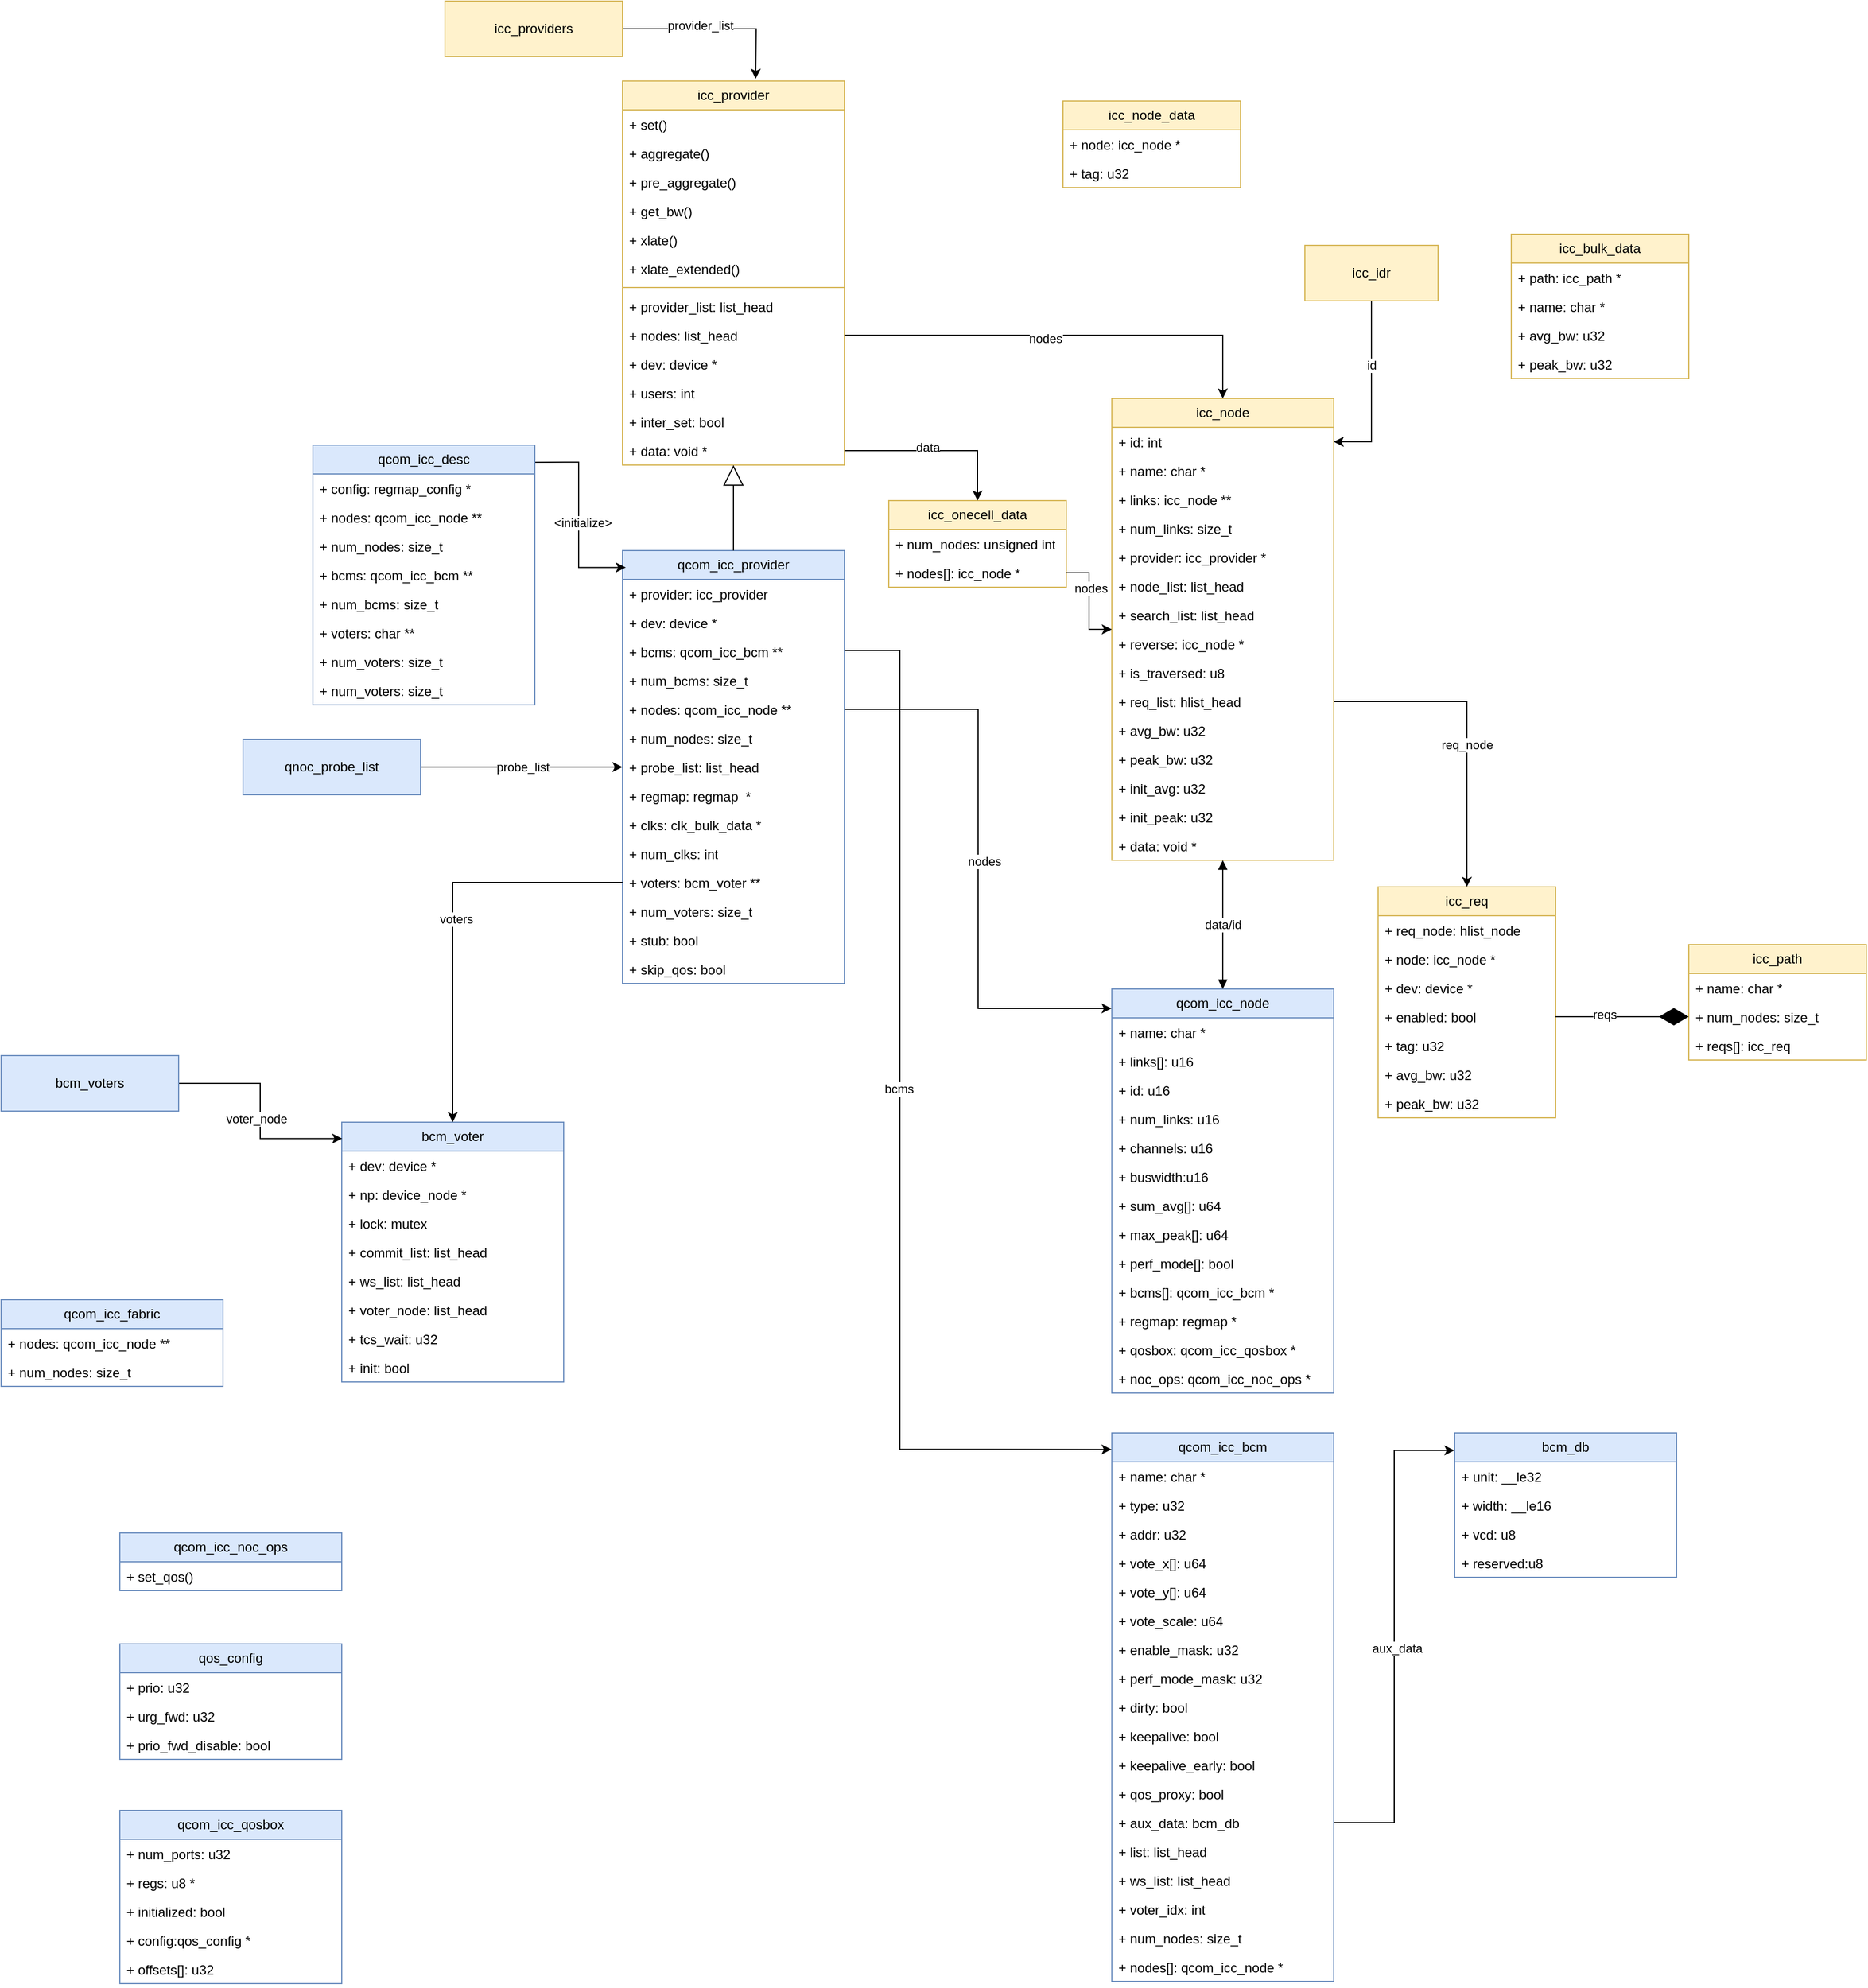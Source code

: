 <mxfile version="21.3.2" type="github">
  <diagram id="C5RBs43oDa-KdzZeNtuy" name="Page-1">
    <mxGraphModel dx="2074" dy="649" grid="1" gridSize="10" guides="1" tooltips="1" connect="1" arrows="1" fold="1" page="1" pageScale="1" pageWidth="827" pageHeight="1169" math="0" shadow="0">
      <root>
        <mxCell id="WIyWlLk6GJQsqaUBKTNV-0" />
        <mxCell id="WIyWlLk6GJQsqaUBKTNV-1" parent="WIyWlLk6GJQsqaUBKTNV-0" />
        <mxCell id="a2z58w3xpTVCjjR5hRxt-1" value="icc_req" style="swimlane;fontStyle=0;childLayout=stackLayout;horizontal=1;startSize=26;fillColor=#fff2cc;horizontalStack=0;resizeParent=1;resizeParentMax=0;resizeLast=0;collapsible=1;marginBottom=0;whiteSpace=wrap;html=1;strokeColor=#d6b656;" vertex="1" parent="WIyWlLk6GJQsqaUBKTNV-1">
          <mxGeometry x="521" y="908" width="160" height="208" as="geometry" />
        </mxCell>
        <mxCell id="a2z58w3xpTVCjjR5hRxt-2" value="+ req_node: hlist_node" style="text;strokeColor=none;fillColor=none;align=left;verticalAlign=top;spacingLeft=4;spacingRight=4;overflow=hidden;rotatable=0;points=[[0,0.5],[1,0.5]];portConstraint=eastwest;whiteSpace=wrap;html=1;" vertex="1" parent="a2z58w3xpTVCjjR5hRxt-1">
          <mxGeometry y="26" width="160" height="26" as="geometry" />
        </mxCell>
        <mxCell id="a2z58w3xpTVCjjR5hRxt-3" value="+ node: icc_node *" style="text;strokeColor=none;fillColor=none;align=left;verticalAlign=top;spacingLeft=4;spacingRight=4;overflow=hidden;rotatable=0;points=[[0,0.5],[1,0.5]];portConstraint=eastwest;whiteSpace=wrap;html=1;" vertex="1" parent="a2z58w3xpTVCjjR5hRxt-1">
          <mxGeometry y="52" width="160" height="26" as="geometry" />
        </mxCell>
        <mxCell id="a2z58w3xpTVCjjR5hRxt-4" value="+ dev: device *" style="text;strokeColor=none;fillColor=none;align=left;verticalAlign=top;spacingLeft=4;spacingRight=4;overflow=hidden;rotatable=0;points=[[0,0.5],[1,0.5]];portConstraint=eastwest;whiteSpace=wrap;html=1;" vertex="1" parent="a2z58w3xpTVCjjR5hRxt-1">
          <mxGeometry y="78" width="160" height="26" as="geometry" />
        </mxCell>
        <mxCell id="a2z58w3xpTVCjjR5hRxt-5" value="+ enabled: bool" style="text;strokeColor=none;fillColor=none;align=left;verticalAlign=top;spacingLeft=4;spacingRight=4;overflow=hidden;rotatable=0;points=[[0,0.5],[1,0.5]];portConstraint=eastwest;whiteSpace=wrap;html=1;" vertex="1" parent="a2z58w3xpTVCjjR5hRxt-1">
          <mxGeometry y="104" width="160" height="26" as="geometry" />
        </mxCell>
        <mxCell id="a2z58w3xpTVCjjR5hRxt-6" value="+ tag: u32" style="text;strokeColor=none;fillColor=none;align=left;verticalAlign=top;spacingLeft=4;spacingRight=4;overflow=hidden;rotatable=0;points=[[0,0.5],[1,0.5]];portConstraint=eastwest;whiteSpace=wrap;html=1;" vertex="1" parent="a2z58w3xpTVCjjR5hRxt-1">
          <mxGeometry y="130" width="160" height="26" as="geometry" />
        </mxCell>
        <mxCell id="a2z58w3xpTVCjjR5hRxt-7" value="+ avg_bw: u32" style="text;strokeColor=none;fillColor=none;align=left;verticalAlign=top;spacingLeft=4;spacingRight=4;overflow=hidden;rotatable=0;points=[[0,0.5],[1,0.5]];portConstraint=eastwest;whiteSpace=wrap;html=1;" vertex="1" parent="a2z58w3xpTVCjjR5hRxt-1">
          <mxGeometry y="156" width="160" height="26" as="geometry" />
        </mxCell>
        <mxCell id="a2z58w3xpTVCjjR5hRxt-8" value="+ peak_bw: u32" style="text;strokeColor=none;fillColor=none;align=left;verticalAlign=top;spacingLeft=4;spacingRight=4;overflow=hidden;rotatable=0;points=[[0,0.5],[1,0.5]];portConstraint=eastwest;whiteSpace=wrap;html=1;" vertex="1" parent="a2z58w3xpTVCjjR5hRxt-1">
          <mxGeometry y="182" width="160" height="26" as="geometry" />
        </mxCell>
        <mxCell id="a2z58w3xpTVCjjR5hRxt-10" value="icc_path" style="swimlane;fontStyle=0;childLayout=stackLayout;horizontal=1;startSize=26;fillColor=#fff2cc;horizontalStack=0;resizeParent=1;resizeParentMax=0;resizeLast=0;collapsible=1;marginBottom=0;whiteSpace=wrap;html=1;strokeColor=#d6b656;" vertex="1" parent="WIyWlLk6GJQsqaUBKTNV-1">
          <mxGeometry x="801" y="960" width="160" height="104" as="geometry" />
        </mxCell>
        <mxCell id="a2z58w3xpTVCjjR5hRxt-11" value="+ name: char *" style="text;strokeColor=none;fillColor=none;align=left;verticalAlign=top;spacingLeft=4;spacingRight=4;overflow=hidden;rotatable=0;points=[[0,0.5],[1,0.5]];portConstraint=eastwest;whiteSpace=wrap;html=1;" vertex="1" parent="a2z58w3xpTVCjjR5hRxt-10">
          <mxGeometry y="26" width="160" height="26" as="geometry" />
        </mxCell>
        <mxCell id="a2z58w3xpTVCjjR5hRxt-12" value="+ num_nodes: size_t" style="text;strokeColor=none;fillColor=none;align=left;verticalAlign=top;spacingLeft=4;spacingRight=4;overflow=hidden;rotatable=0;points=[[0,0.5],[1,0.5]];portConstraint=eastwest;whiteSpace=wrap;html=1;" vertex="1" parent="a2z58w3xpTVCjjR5hRxt-10">
          <mxGeometry y="52" width="160" height="26" as="geometry" />
        </mxCell>
        <mxCell id="a2z58w3xpTVCjjR5hRxt-13" value="+ reqs[]: icc_req" style="text;strokeColor=none;fillColor=none;align=left;verticalAlign=top;spacingLeft=4;spacingRight=4;overflow=hidden;rotatable=0;points=[[0,0.5],[1,0.5]];portConstraint=eastwest;whiteSpace=wrap;html=1;" vertex="1" parent="a2z58w3xpTVCjjR5hRxt-10">
          <mxGeometry y="78" width="160" height="26" as="geometry" />
        </mxCell>
        <mxCell id="a2z58w3xpTVCjjR5hRxt-14" value="icc_bulk_data" style="swimlane;fontStyle=0;childLayout=stackLayout;horizontal=1;startSize=26;fillColor=#fff2cc;horizontalStack=0;resizeParent=1;resizeParentMax=0;resizeLast=0;collapsible=1;marginBottom=0;whiteSpace=wrap;html=1;strokeColor=#d6b656;" vertex="1" parent="WIyWlLk6GJQsqaUBKTNV-1">
          <mxGeometry x="641" y="320" width="160" height="130" as="geometry" />
        </mxCell>
        <mxCell id="a2z58w3xpTVCjjR5hRxt-15" value="+ path: icc_path *" style="text;strokeColor=none;fillColor=none;align=left;verticalAlign=top;spacingLeft=4;spacingRight=4;overflow=hidden;rotatable=0;points=[[0,0.5],[1,0.5]];portConstraint=eastwest;whiteSpace=wrap;html=1;" vertex="1" parent="a2z58w3xpTVCjjR5hRxt-14">
          <mxGeometry y="26" width="160" height="26" as="geometry" />
        </mxCell>
        <mxCell id="a2z58w3xpTVCjjR5hRxt-16" value="+ name: char *" style="text;strokeColor=none;fillColor=none;align=left;verticalAlign=top;spacingLeft=4;spacingRight=4;overflow=hidden;rotatable=0;points=[[0,0.5],[1,0.5]];portConstraint=eastwest;whiteSpace=wrap;html=1;" vertex="1" parent="a2z58w3xpTVCjjR5hRxt-14">
          <mxGeometry y="52" width="160" height="26" as="geometry" />
        </mxCell>
        <mxCell id="a2z58w3xpTVCjjR5hRxt-17" value="+ avg_bw: u32" style="text;strokeColor=none;fillColor=none;align=left;verticalAlign=top;spacingLeft=4;spacingRight=4;overflow=hidden;rotatable=0;points=[[0,0.5],[1,0.5]];portConstraint=eastwest;whiteSpace=wrap;html=1;" vertex="1" parent="a2z58w3xpTVCjjR5hRxt-14">
          <mxGeometry y="78" width="160" height="26" as="geometry" />
        </mxCell>
        <mxCell id="a2z58w3xpTVCjjR5hRxt-18" value="+ peak_bw: u32" style="text;strokeColor=none;fillColor=none;align=left;verticalAlign=top;spacingLeft=4;spacingRight=4;overflow=hidden;rotatable=0;points=[[0,0.5],[1,0.5]];portConstraint=eastwest;whiteSpace=wrap;html=1;" vertex="1" parent="a2z58w3xpTVCjjR5hRxt-14">
          <mxGeometry y="104" width="160" height="26" as="geometry" />
        </mxCell>
        <mxCell id="a2z58w3xpTVCjjR5hRxt-19" value="icc_node_data" style="swimlane;fontStyle=0;childLayout=stackLayout;horizontal=1;startSize=26;fillColor=#fff2cc;horizontalStack=0;resizeParent=1;resizeParentMax=0;resizeLast=0;collapsible=1;marginBottom=0;whiteSpace=wrap;html=1;strokeColor=#d6b656;" vertex="1" parent="WIyWlLk6GJQsqaUBKTNV-1">
          <mxGeometry x="237" y="200" width="160" height="78" as="geometry" />
        </mxCell>
        <mxCell id="a2z58w3xpTVCjjR5hRxt-20" value="+ node: icc_node *" style="text;strokeColor=none;fillColor=none;align=left;verticalAlign=top;spacingLeft=4;spacingRight=4;overflow=hidden;rotatable=0;points=[[0,0.5],[1,0.5]];portConstraint=eastwest;whiteSpace=wrap;html=1;" vertex="1" parent="a2z58w3xpTVCjjR5hRxt-19">
          <mxGeometry y="26" width="160" height="26" as="geometry" />
        </mxCell>
        <mxCell id="a2z58w3xpTVCjjR5hRxt-21" value="+ tag: u32" style="text;strokeColor=none;fillColor=none;align=left;verticalAlign=top;spacingLeft=4;spacingRight=4;overflow=hidden;rotatable=0;points=[[0,0.5],[1,0.5]];portConstraint=eastwest;whiteSpace=wrap;html=1;" vertex="1" parent="a2z58w3xpTVCjjR5hRxt-19">
          <mxGeometry y="52" width="160" height="26" as="geometry" />
        </mxCell>
        <mxCell id="a2z58w3xpTVCjjR5hRxt-23" value="icc_onecell_data" style="swimlane;fontStyle=0;childLayout=stackLayout;horizontal=1;startSize=26;fillColor=#fff2cc;horizontalStack=0;resizeParent=1;resizeParentMax=0;resizeLast=0;collapsible=1;marginBottom=0;whiteSpace=wrap;html=1;strokeColor=#d6b656;" vertex="1" parent="WIyWlLk6GJQsqaUBKTNV-1">
          <mxGeometry x="80" y="560" width="160" height="78" as="geometry" />
        </mxCell>
        <mxCell id="a2z58w3xpTVCjjR5hRxt-24" value="+ num_nodes: unsigned int" style="text;strokeColor=none;fillColor=none;align=left;verticalAlign=top;spacingLeft=4;spacingRight=4;overflow=hidden;rotatable=0;points=[[0,0.5],[1,0.5]];portConstraint=eastwest;whiteSpace=wrap;html=1;" vertex="1" parent="a2z58w3xpTVCjjR5hRxt-23">
          <mxGeometry y="26" width="160" height="26" as="geometry" />
        </mxCell>
        <mxCell id="a2z58w3xpTVCjjR5hRxt-25" value="+ nodes[]: icc_node *" style="text;strokeColor=none;fillColor=none;align=left;verticalAlign=top;spacingLeft=4;spacingRight=4;overflow=hidden;rotatable=0;points=[[0,0.5],[1,0.5]];portConstraint=eastwest;whiteSpace=wrap;html=1;" vertex="1" parent="a2z58w3xpTVCjjR5hRxt-23">
          <mxGeometry y="52" width="160" height="26" as="geometry" />
        </mxCell>
        <mxCell id="a2z58w3xpTVCjjR5hRxt-27" value="icc_provider" style="swimlane;fontStyle=0;childLayout=stackLayout;horizontal=1;startSize=26;fillColor=#fff2cc;horizontalStack=0;resizeParent=1;resizeParentMax=0;resizeLast=0;collapsible=1;marginBottom=0;whiteSpace=wrap;html=1;strokeColor=#d6b656;" vertex="1" parent="WIyWlLk6GJQsqaUBKTNV-1">
          <mxGeometry x="-160" y="182" width="200" height="346" as="geometry" />
        </mxCell>
        <mxCell id="a2z58w3xpTVCjjR5hRxt-35" value="+ set()" style="text;strokeColor=none;fillColor=none;align=left;verticalAlign=top;spacingLeft=4;spacingRight=4;overflow=hidden;rotatable=0;points=[[0,0.5],[1,0.5]];portConstraint=eastwest;whiteSpace=wrap;html=1;" vertex="1" parent="a2z58w3xpTVCjjR5hRxt-27">
          <mxGeometry y="26" width="200" height="26" as="geometry" />
        </mxCell>
        <mxCell id="a2z58w3xpTVCjjR5hRxt-36" value="+ aggregate()" style="text;strokeColor=none;fillColor=none;align=left;verticalAlign=top;spacingLeft=4;spacingRight=4;overflow=hidden;rotatable=0;points=[[0,0.5],[1,0.5]];portConstraint=eastwest;whiteSpace=wrap;html=1;" vertex="1" parent="a2z58w3xpTVCjjR5hRxt-27">
          <mxGeometry y="52" width="200" height="26" as="geometry" />
        </mxCell>
        <mxCell id="a2z58w3xpTVCjjR5hRxt-37" value="+ pre_aggregate()" style="text;strokeColor=none;fillColor=none;align=left;verticalAlign=top;spacingLeft=4;spacingRight=4;overflow=hidden;rotatable=0;points=[[0,0.5],[1,0.5]];portConstraint=eastwest;whiteSpace=wrap;html=1;" vertex="1" parent="a2z58w3xpTVCjjR5hRxt-27">
          <mxGeometry y="78" width="200" height="26" as="geometry" />
        </mxCell>
        <mxCell id="a2z58w3xpTVCjjR5hRxt-38" value="+ get_bw()" style="text;strokeColor=none;fillColor=none;align=left;verticalAlign=top;spacingLeft=4;spacingRight=4;overflow=hidden;rotatable=0;points=[[0,0.5],[1,0.5]];portConstraint=eastwest;whiteSpace=wrap;html=1;" vertex="1" parent="a2z58w3xpTVCjjR5hRxt-27">
          <mxGeometry y="104" width="200" height="26" as="geometry" />
        </mxCell>
        <mxCell id="a2z58w3xpTVCjjR5hRxt-39" value="+ xlate()" style="text;strokeColor=none;fillColor=none;align=left;verticalAlign=top;spacingLeft=4;spacingRight=4;overflow=hidden;rotatable=0;points=[[0,0.5],[1,0.5]];portConstraint=eastwest;whiteSpace=wrap;html=1;" vertex="1" parent="a2z58w3xpTVCjjR5hRxt-27">
          <mxGeometry y="130" width="200" height="26" as="geometry" />
        </mxCell>
        <mxCell id="a2z58w3xpTVCjjR5hRxt-40" value="+ xlate_extended()" style="text;strokeColor=none;fillColor=none;align=left;verticalAlign=top;spacingLeft=4;spacingRight=4;overflow=hidden;rotatable=0;points=[[0,0.5],[1,0.5]];portConstraint=eastwest;whiteSpace=wrap;html=1;" vertex="1" parent="a2z58w3xpTVCjjR5hRxt-27">
          <mxGeometry y="156" width="200" height="26" as="geometry" />
        </mxCell>
        <mxCell id="a2z58w3xpTVCjjR5hRxt-34" value="" style="line;strokeWidth=1;fillColor=none;align=left;verticalAlign=middle;spacingTop=-1;spacingLeft=3;spacingRight=3;rotatable=0;labelPosition=right;points=[];portConstraint=eastwest;strokeColor=inherit;" vertex="1" parent="a2z58w3xpTVCjjR5hRxt-27">
          <mxGeometry y="182" width="200" height="8" as="geometry" />
        </mxCell>
        <mxCell id="a2z58w3xpTVCjjR5hRxt-28" value="+ provider_list: list_head" style="text;strokeColor=none;fillColor=none;align=left;verticalAlign=top;spacingLeft=4;spacingRight=4;overflow=hidden;rotatable=0;points=[[0,0.5],[1,0.5]];portConstraint=eastwest;whiteSpace=wrap;html=1;" vertex="1" parent="a2z58w3xpTVCjjR5hRxt-27">
          <mxGeometry y="190" width="200" height="26" as="geometry" />
        </mxCell>
        <mxCell id="a2z58w3xpTVCjjR5hRxt-29" value="+ nodes: list_head" style="text;strokeColor=none;fillColor=none;align=left;verticalAlign=top;spacingLeft=4;spacingRight=4;overflow=hidden;rotatable=0;points=[[0,0.5],[1,0.5]];portConstraint=eastwest;whiteSpace=wrap;html=1;" vertex="1" parent="a2z58w3xpTVCjjR5hRxt-27">
          <mxGeometry y="216" width="200" height="26" as="geometry" />
        </mxCell>
        <mxCell id="a2z58w3xpTVCjjR5hRxt-30" value="+ dev: device *" style="text;strokeColor=none;fillColor=none;align=left;verticalAlign=top;spacingLeft=4;spacingRight=4;overflow=hidden;rotatable=0;points=[[0,0.5],[1,0.5]];portConstraint=eastwest;whiteSpace=wrap;html=1;" vertex="1" parent="a2z58w3xpTVCjjR5hRxt-27">
          <mxGeometry y="242" width="200" height="26" as="geometry" />
        </mxCell>
        <mxCell id="a2z58w3xpTVCjjR5hRxt-31" value="+ users: int" style="text;strokeColor=none;fillColor=none;align=left;verticalAlign=top;spacingLeft=4;spacingRight=4;overflow=hidden;rotatable=0;points=[[0,0.5],[1,0.5]];portConstraint=eastwest;whiteSpace=wrap;html=1;" vertex="1" parent="a2z58w3xpTVCjjR5hRxt-27">
          <mxGeometry y="268" width="200" height="26" as="geometry" />
        </mxCell>
        <mxCell id="a2z58w3xpTVCjjR5hRxt-32" value="+ inter_set: bool" style="text;strokeColor=none;fillColor=none;align=left;verticalAlign=top;spacingLeft=4;spacingRight=4;overflow=hidden;rotatable=0;points=[[0,0.5],[1,0.5]];portConstraint=eastwest;whiteSpace=wrap;html=1;" vertex="1" parent="a2z58w3xpTVCjjR5hRxt-27">
          <mxGeometry y="294" width="200" height="26" as="geometry" />
        </mxCell>
        <mxCell id="a2z58w3xpTVCjjR5hRxt-33" value="+ data: void *" style="text;strokeColor=none;fillColor=none;align=left;verticalAlign=top;spacingLeft=4;spacingRight=4;overflow=hidden;rotatable=0;points=[[0,0.5],[1,0.5]];portConstraint=eastwest;whiteSpace=wrap;html=1;" vertex="1" parent="a2z58w3xpTVCjjR5hRxt-27">
          <mxGeometry y="320" width="200" height="26" as="geometry" />
        </mxCell>
        <mxCell id="a2z58w3xpTVCjjR5hRxt-81" style="edgeStyle=orthogonalEdgeStyle;rounded=0;orthogonalLoop=1;jettySize=auto;html=1;" edge="1" parent="WIyWlLk6GJQsqaUBKTNV-1" source="a2z58w3xpTVCjjR5hRxt-41">
          <mxGeometry relative="1" as="geometry">
            <mxPoint x="-40" y="180" as="targetPoint" />
          </mxGeometry>
        </mxCell>
        <mxCell id="a2z58w3xpTVCjjR5hRxt-83" value="provider_list" style="edgeLabel;html=1;align=center;verticalAlign=middle;resizable=0;points=[];" vertex="1" connectable="0" parent="a2z58w3xpTVCjjR5hRxt-81">
          <mxGeometry x="-0.161" y="3" relative="1" as="geometry">
            <mxPoint as="offset" />
          </mxGeometry>
        </mxCell>
        <mxCell id="a2z58w3xpTVCjjR5hRxt-41" value="icc_providers" style="html=1;whiteSpace=wrap;fillColor=#fff2cc;strokeColor=#d6b656;" vertex="1" parent="WIyWlLk6GJQsqaUBKTNV-1">
          <mxGeometry x="-320" y="110" width="160" height="50" as="geometry" />
        </mxCell>
        <mxCell id="a2z58w3xpTVCjjR5hRxt-65" value="icc_node" style="swimlane;fontStyle=0;childLayout=stackLayout;horizontal=1;startSize=26;fillColor=#fff2cc;horizontalStack=0;resizeParent=1;resizeParentMax=0;resizeLast=0;collapsible=1;marginBottom=0;whiteSpace=wrap;html=1;strokeColor=#d6b656;" vertex="1" parent="WIyWlLk6GJQsqaUBKTNV-1">
          <mxGeometry x="281" y="468" width="200" height="416" as="geometry" />
        </mxCell>
        <mxCell id="a2z58w3xpTVCjjR5hRxt-66" value="+ id: int" style="text;strokeColor=none;fillColor=none;align=left;verticalAlign=top;spacingLeft=4;spacingRight=4;overflow=hidden;rotatable=0;points=[[0,0.5],[1,0.5]];portConstraint=eastwest;whiteSpace=wrap;html=1;" vertex="1" parent="a2z58w3xpTVCjjR5hRxt-65">
          <mxGeometry y="26" width="200" height="26" as="geometry" />
        </mxCell>
        <mxCell id="a2z58w3xpTVCjjR5hRxt-67" value="+ name: char *" style="text;strokeColor=none;fillColor=none;align=left;verticalAlign=top;spacingLeft=4;spacingRight=4;overflow=hidden;rotatable=0;points=[[0,0.5],[1,0.5]];portConstraint=eastwest;whiteSpace=wrap;html=1;" vertex="1" parent="a2z58w3xpTVCjjR5hRxt-65">
          <mxGeometry y="52" width="200" height="26" as="geometry" />
        </mxCell>
        <mxCell id="a2z58w3xpTVCjjR5hRxt-68" value="+ links: icc_node **" style="text;strokeColor=none;fillColor=none;align=left;verticalAlign=top;spacingLeft=4;spacingRight=4;overflow=hidden;rotatable=0;points=[[0,0.5],[1,0.5]];portConstraint=eastwest;whiteSpace=wrap;html=1;" vertex="1" parent="a2z58w3xpTVCjjR5hRxt-65">
          <mxGeometry y="78" width="200" height="26" as="geometry" />
        </mxCell>
        <mxCell id="a2z58w3xpTVCjjR5hRxt-69" value="+ num_links: size_t" style="text;strokeColor=none;fillColor=none;align=left;verticalAlign=top;spacingLeft=4;spacingRight=4;overflow=hidden;rotatable=0;points=[[0,0.5],[1,0.5]];portConstraint=eastwest;whiteSpace=wrap;html=1;" vertex="1" parent="a2z58w3xpTVCjjR5hRxt-65">
          <mxGeometry y="104" width="200" height="26" as="geometry" />
        </mxCell>
        <mxCell id="a2z58w3xpTVCjjR5hRxt-70" value="+ provider: icc_provider *" style="text;strokeColor=none;fillColor=none;align=left;verticalAlign=top;spacingLeft=4;spacingRight=4;overflow=hidden;rotatable=0;points=[[0,0.5],[1,0.5]];portConstraint=eastwest;whiteSpace=wrap;html=1;" vertex="1" parent="a2z58w3xpTVCjjR5hRxt-65">
          <mxGeometry y="130" width="200" height="26" as="geometry" />
        </mxCell>
        <mxCell id="a2z58w3xpTVCjjR5hRxt-71" value="+ node_list: list_head" style="text;strokeColor=none;fillColor=none;align=left;verticalAlign=top;spacingLeft=4;spacingRight=4;overflow=hidden;rotatable=0;points=[[0,0.5],[1,0.5]];portConstraint=eastwest;whiteSpace=wrap;html=1;" vertex="1" parent="a2z58w3xpTVCjjR5hRxt-65">
          <mxGeometry y="156" width="200" height="26" as="geometry" />
        </mxCell>
        <mxCell id="a2z58w3xpTVCjjR5hRxt-72" value="+ search_list: list_head" style="text;strokeColor=none;fillColor=none;align=left;verticalAlign=top;spacingLeft=4;spacingRight=4;overflow=hidden;rotatable=0;points=[[0,0.5],[1,0.5]];portConstraint=eastwest;whiteSpace=wrap;html=1;" vertex="1" parent="a2z58w3xpTVCjjR5hRxt-65">
          <mxGeometry y="182" width="200" height="26" as="geometry" />
        </mxCell>
        <mxCell id="a2z58w3xpTVCjjR5hRxt-73" value="+ reverse: icc_node *" style="text;strokeColor=none;fillColor=none;align=left;verticalAlign=top;spacingLeft=4;spacingRight=4;overflow=hidden;rotatable=0;points=[[0,0.5],[1,0.5]];portConstraint=eastwest;whiteSpace=wrap;html=1;" vertex="1" parent="a2z58w3xpTVCjjR5hRxt-65">
          <mxGeometry y="208" width="200" height="26" as="geometry" />
        </mxCell>
        <mxCell id="a2z58w3xpTVCjjR5hRxt-74" value="+ is_traversed: u8" style="text;strokeColor=none;fillColor=none;align=left;verticalAlign=top;spacingLeft=4;spacingRight=4;overflow=hidden;rotatable=0;points=[[0,0.5],[1,0.5]];portConstraint=eastwest;whiteSpace=wrap;html=1;" vertex="1" parent="a2z58w3xpTVCjjR5hRxt-65">
          <mxGeometry y="234" width="200" height="26" as="geometry" />
        </mxCell>
        <mxCell id="a2z58w3xpTVCjjR5hRxt-75" value="+ req_list: hlist_head" style="text;strokeColor=none;fillColor=none;align=left;verticalAlign=top;spacingLeft=4;spacingRight=4;overflow=hidden;rotatable=0;points=[[0,0.5],[1,0.5]];portConstraint=eastwest;whiteSpace=wrap;html=1;" vertex="1" parent="a2z58w3xpTVCjjR5hRxt-65">
          <mxGeometry y="260" width="200" height="26" as="geometry" />
        </mxCell>
        <mxCell id="a2z58w3xpTVCjjR5hRxt-76" value="+ avg_bw: u32" style="text;strokeColor=none;fillColor=none;align=left;verticalAlign=top;spacingLeft=4;spacingRight=4;overflow=hidden;rotatable=0;points=[[0,0.5],[1,0.5]];portConstraint=eastwest;whiteSpace=wrap;html=1;" vertex="1" parent="a2z58w3xpTVCjjR5hRxt-65">
          <mxGeometry y="286" width="200" height="26" as="geometry" />
        </mxCell>
        <mxCell id="a2z58w3xpTVCjjR5hRxt-77" value="+ peak_bw: u32" style="text;strokeColor=none;fillColor=none;align=left;verticalAlign=top;spacingLeft=4;spacingRight=4;overflow=hidden;rotatable=0;points=[[0,0.5],[1,0.5]];portConstraint=eastwest;whiteSpace=wrap;html=1;" vertex="1" parent="a2z58w3xpTVCjjR5hRxt-65">
          <mxGeometry y="312" width="200" height="26" as="geometry" />
        </mxCell>
        <mxCell id="a2z58w3xpTVCjjR5hRxt-78" value="+ init_avg: u32" style="text;strokeColor=none;fillColor=none;align=left;verticalAlign=top;spacingLeft=4;spacingRight=4;overflow=hidden;rotatable=0;points=[[0,0.5],[1,0.5]];portConstraint=eastwest;whiteSpace=wrap;html=1;" vertex="1" parent="a2z58w3xpTVCjjR5hRxt-65">
          <mxGeometry y="338" width="200" height="26" as="geometry" />
        </mxCell>
        <mxCell id="a2z58w3xpTVCjjR5hRxt-79" value="+ init_peak: u32" style="text;strokeColor=none;fillColor=none;align=left;verticalAlign=top;spacingLeft=4;spacingRight=4;overflow=hidden;rotatable=0;points=[[0,0.5],[1,0.5]];portConstraint=eastwest;whiteSpace=wrap;html=1;" vertex="1" parent="a2z58w3xpTVCjjR5hRxt-65">
          <mxGeometry y="364" width="200" height="26" as="geometry" />
        </mxCell>
        <mxCell id="a2z58w3xpTVCjjR5hRxt-80" value="+ data: void *" style="text;strokeColor=none;fillColor=none;align=left;verticalAlign=top;spacingLeft=4;spacingRight=4;overflow=hidden;rotatable=0;points=[[0,0.5],[1,0.5]];portConstraint=eastwest;whiteSpace=wrap;html=1;" vertex="1" parent="a2z58w3xpTVCjjR5hRxt-65">
          <mxGeometry y="390" width="200" height="26" as="geometry" />
        </mxCell>
        <mxCell id="a2z58w3xpTVCjjR5hRxt-82" style="edgeStyle=orthogonalEdgeStyle;rounded=0;orthogonalLoop=1;jettySize=auto;html=1;exitX=1;exitY=0.5;exitDx=0;exitDy=0;" edge="1" parent="WIyWlLk6GJQsqaUBKTNV-1" source="a2z58w3xpTVCjjR5hRxt-29" target="a2z58w3xpTVCjjR5hRxt-65">
          <mxGeometry relative="1" as="geometry" />
        </mxCell>
        <mxCell id="a2z58w3xpTVCjjR5hRxt-84" value="nodes" style="edgeLabel;html=1;align=center;verticalAlign=middle;resizable=0;points=[];" vertex="1" connectable="0" parent="a2z58w3xpTVCjjR5hRxt-82">
          <mxGeometry x="-0.09" y="-3" relative="1" as="geometry">
            <mxPoint as="offset" />
          </mxGeometry>
        </mxCell>
        <mxCell id="a2z58w3xpTVCjjR5hRxt-85" style="edgeStyle=orthogonalEdgeStyle;rounded=0;orthogonalLoop=1;jettySize=auto;html=1;entryX=0.5;entryY=0;entryDx=0;entryDy=0;" edge="1" parent="WIyWlLk6GJQsqaUBKTNV-1" source="a2z58w3xpTVCjjR5hRxt-75" target="a2z58w3xpTVCjjR5hRxt-1">
          <mxGeometry relative="1" as="geometry" />
        </mxCell>
        <mxCell id="a2z58w3xpTVCjjR5hRxt-86" value="req_node" style="edgeLabel;html=1;align=center;verticalAlign=middle;resizable=0;points=[];" vertex="1" connectable="0" parent="a2z58w3xpTVCjjR5hRxt-85">
          <mxGeometry x="-0.097" y="-2" relative="1" as="geometry">
            <mxPoint x="2" y="29" as="offset" />
          </mxGeometry>
        </mxCell>
        <mxCell id="a2z58w3xpTVCjjR5hRxt-89" style="edgeStyle=orthogonalEdgeStyle;rounded=0;orthogonalLoop=1;jettySize=auto;html=1;entryX=1;entryY=0.5;entryDx=0;entryDy=0;" edge="1" parent="WIyWlLk6GJQsqaUBKTNV-1" source="a2z58w3xpTVCjjR5hRxt-87" target="a2z58w3xpTVCjjR5hRxt-66">
          <mxGeometry relative="1" as="geometry" />
        </mxCell>
        <mxCell id="a2z58w3xpTVCjjR5hRxt-209" value="id" style="edgeLabel;html=1;align=center;verticalAlign=middle;resizable=0;points=[];" vertex="1" connectable="0" parent="a2z58w3xpTVCjjR5hRxt-89">
          <mxGeometry x="-0.04" y="-1" relative="1" as="geometry">
            <mxPoint x="1" y="-20" as="offset" />
          </mxGeometry>
        </mxCell>
        <mxCell id="a2z58w3xpTVCjjR5hRxt-87" value="icc_idr" style="html=1;whiteSpace=wrap;fillColor=#fff2cc;strokeColor=#d6b656;" vertex="1" parent="WIyWlLk6GJQsqaUBKTNV-1">
          <mxGeometry x="455" y="330" width="120" height="50" as="geometry" />
        </mxCell>
        <mxCell id="a2z58w3xpTVCjjR5hRxt-91" value="" style="endArrow=diamondThin;endFill=1;endSize=24;html=1;rounded=0;entryX=0;entryY=0.5;entryDx=0;entryDy=0;exitX=1;exitY=0.5;exitDx=0;exitDy=0;" edge="1" parent="WIyWlLk6GJQsqaUBKTNV-1" source="a2z58w3xpTVCjjR5hRxt-5" target="a2z58w3xpTVCjjR5hRxt-12">
          <mxGeometry width="160" relative="1" as="geometry">
            <mxPoint x="31" y="960" as="sourcePoint" />
            <mxPoint x="191" y="960" as="targetPoint" />
          </mxGeometry>
        </mxCell>
        <mxCell id="a2z58w3xpTVCjjR5hRxt-92" value="reqs" style="edgeLabel;html=1;align=center;verticalAlign=middle;resizable=0;points=[];" vertex="1" connectable="0" parent="a2z58w3xpTVCjjR5hRxt-91">
          <mxGeometry x="-0.271" y="2" relative="1" as="geometry">
            <mxPoint as="offset" />
          </mxGeometry>
        </mxCell>
        <mxCell id="a2z58w3xpTVCjjR5hRxt-94" value="qcom_icc_provider" style="swimlane;fontStyle=0;childLayout=stackLayout;horizontal=1;startSize=26;fillColor=#dae8fc;horizontalStack=0;resizeParent=1;resizeParentMax=0;resizeLast=0;collapsible=1;marginBottom=0;whiteSpace=wrap;html=1;strokeColor=#6c8ebf;" vertex="1" parent="WIyWlLk6GJQsqaUBKTNV-1">
          <mxGeometry x="-160" y="605" width="200" height="390" as="geometry" />
        </mxCell>
        <mxCell id="a2z58w3xpTVCjjR5hRxt-95" value="+ provider: icc_provider" style="text;strokeColor=none;fillColor=none;align=left;verticalAlign=top;spacingLeft=4;spacingRight=4;overflow=hidden;rotatable=0;points=[[0,0.5],[1,0.5]];portConstraint=eastwest;whiteSpace=wrap;html=1;" vertex="1" parent="a2z58w3xpTVCjjR5hRxt-94">
          <mxGeometry y="26" width="200" height="26" as="geometry" />
        </mxCell>
        <mxCell id="a2z58w3xpTVCjjR5hRxt-96" value="+ dev: device *" style="text;strokeColor=none;fillColor=none;align=left;verticalAlign=top;spacingLeft=4;spacingRight=4;overflow=hidden;rotatable=0;points=[[0,0.5],[1,0.5]];portConstraint=eastwest;whiteSpace=wrap;html=1;" vertex="1" parent="a2z58w3xpTVCjjR5hRxt-94">
          <mxGeometry y="52" width="200" height="26" as="geometry" />
        </mxCell>
        <mxCell id="a2z58w3xpTVCjjR5hRxt-97" value="+ bcms: qcom_icc_bcm **" style="text;strokeColor=none;fillColor=none;align=left;verticalAlign=top;spacingLeft=4;spacingRight=4;overflow=hidden;rotatable=0;points=[[0,0.5],[1,0.5]];portConstraint=eastwest;whiteSpace=wrap;html=1;" vertex="1" parent="a2z58w3xpTVCjjR5hRxt-94">
          <mxGeometry y="78" width="200" height="26" as="geometry" />
        </mxCell>
        <mxCell id="a2z58w3xpTVCjjR5hRxt-103" value="+ num_bcms: size_t" style="text;strokeColor=none;fillColor=none;align=left;verticalAlign=top;spacingLeft=4;spacingRight=4;overflow=hidden;rotatable=0;points=[[0,0.5],[1,0.5]];portConstraint=eastwest;whiteSpace=wrap;html=1;" vertex="1" parent="a2z58w3xpTVCjjR5hRxt-94">
          <mxGeometry y="104" width="200" height="26" as="geometry" />
        </mxCell>
        <mxCell id="a2z58w3xpTVCjjR5hRxt-104" value="+ nodes: qcom_icc_node **" style="text;strokeColor=none;fillColor=none;align=left;verticalAlign=top;spacingLeft=4;spacingRight=4;overflow=hidden;rotatable=0;points=[[0,0.5],[1,0.5]];portConstraint=eastwest;whiteSpace=wrap;html=1;" vertex="1" parent="a2z58w3xpTVCjjR5hRxt-94">
          <mxGeometry y="130" width="200" height="26" as="geometry" />
        </mxCell>
        <mxCell id="a2z58w3xpTVCjjR5hRxt-109" value="+ num_nodes: size_t" style="text;strokeColor=none;fillColor=none;align=left;verticalAlign=top;spacingLeft=4;spacingRight=4;overflow=hidden;rotatable=0;points=[[0,0.5],[1,0.5]];portConstraint=eastwest;whiteSpace=wrap;html=1;" vertex="1" parent="a2z58w3xpTVCjjR5hRxt-94">
          <mxGeometry y="156" width="200" height="26" as="geometry" />
        </mxCell>
        <mxCell id="a2z58w3xpTVCjjR5hRxt-110" value="+ probe_list: list_head" style="text;strokeColor=none;fillColor=none;align=left;verticalAlign=top;spacingLeft=4;spacingRight=4;overflow=hidden;rotatable=0;points=[[0,0.5],[1,0.5]];portConstraint=eastwest;whiteSpace=wrap;html=1;" vertex="1" parent="a2z58w3xpTVCjjR5hRxt-94">
          <mxGeometry y="182" width="200" height="26" as="geometry" />
        </mxCell>
        <mxCell id="a2z58w3xpTVCjjR5hRxt-111" value="+ regmap: regmap&amp;nbsp; *" style="text;strokeColor=none;fillColor=none;align=left;verticalAlign=top;spacingLeft=4;spacingRight=4;overflow=hidden;rotatable=0;points=[[0,0.5],[1,0.5]];portConstraint=eastwest;whiteSpace=wrap;html=1;" vertex="1" parent="a2z58w3xpTVCjjR5hRxt-94">
          <mxGeometry y="208" width="200" height="26" as="geometry" />
        </mxCell>
        <mxCell id="a2z58w3xpTVCjjR5hRxt-112" value="+ clks: clk_bulk_data *" style="text;strokeColor=none;fillColor=none;align=left;verticalAlign=top;spacingLeft=4;spacingRight=4;overflow=hidden;rotatable=0;points=[[0,0.5],[1,0.5]];portConstraint=eastwest;whiteSpace=wrap;html=1;" vertex="1" parent="a2z58w3xpTVCjjR5hRxt-94">
          <mxGeometry y="234" width="200" height="26" as="geometry" />
        </mxCell>
        <mxCell id="a2z58w3xpTVCjjR5hRxt-113" value="+ num_clks: int" style="text;strokeColor=none;fillColor=none;align=left;verticalAlign=top;spacingLeft=4;spacingRight=4;overflow=hidden;rotatable=0;points=[[0,0.5],[1,0.5]];portConstraint=eastwest;whiteSpace=wrap;html=1;" vertex="1" parent="a2z58w3xpTVCjjR5hRxt-94">
          <mxGeometry y="260" width="200" height="26" as="geometry" />
        </mxCell>
        <mxCell id="a2z58w3xpTVCjjR5hRxt-118" value="+ voters: bcm_voter **" style="text;strokeColor=none;fillColor=none;align=left;verticalAlign=top;spacingLeft=4;spacingRight=4;overflow=hidden;rotatable=0;points=[[0,0.5],[1,0.5]];portConstraint=eastwest;whiteSpace=wrap;html=1;" vertex="1" parent="a2z58w3xpTVCjjR5hRxt-94">
          <mxGeometry y="286" width="200" height="26" as="geometry" />
        </mxCell>
        <mxCell id="a2z58w3xpTVCjjR5hRxt-119" value="+ num_voters: size_t" style="text;strokeColor=none;fillColor=none;align=left;verticalAlign=top;spacingLeft=4;spacingRight=4;overflow=hidden;rotatable=0;points=[[0,0.5],[1,0.5]];portConstraint=eastwest;whiteSpace=wrap;html=1;" vertex="1" parent="a2z58w3xpTVCjjR5hRxt-94">
          <mxGeometry y="312" width="200" height="26" as="geometry" />
        </mxCell>
        <mxCell id="a2z58w3xpTVCjjR5hRxt-120" value="+ stub: bool" style="text;strokeColor=none;fillColor=none;align=left;verticalAlign=top;spacingLeft=4;spacingRight=4;overflow=hidden;rotatable=0;points=[[0,0.5],[1,0.5]];portConstraint=eastwest;whiteSpace=wrap;html=1;" vertex="1" parent="a2z58w3xpTVCjjR5hRxt-94">
          <mxGeometry y="338" width="200" height="26" as="geometry" />
        </mxCell>
        <mxCell id="a2z58w3xpTVCjjR5hRxt-121" value="+ skip_qos: bool" style="text;strokeColor=none;fillColor=none;align=left;verticalAlign=top;spacingLeft=4;spacingRight=4;overflow=hidden;rotatable=0;points=[[0,0.5],[1,0.5]];portConstraint=eastwest;whiteSpace=wrap;html=1;" vertex="1" parent="a2z58w3xpTVCjjR5hRxt-94">
          <mxGeometry y="364" width="200" height="26" as="geometry" />
        </mxCell>
        <mxCell id="a2z58w3xpTVCjjR5hRxt-98" value="" style="endArrow=block;endSize=16;endFill=0;html=1;rounded=0;exitX=0.5;exitY=0;exitDx=0;exitDy=0;" edge="1" parent="WIyWlLk6GJQsqaUBKTNV-1" source="a2z58w3xpTVCjjR5hRxt-94" target="a2z58w3xpTVCjjR5hRxt-33">
          <mxGeometry width="160" relative="1" as="geometry">
            <mxPoint x="-60" y="600" as="sourcePoint" />
            <mxPoint x="-60" y="530" as="targetPoint" />
          </mxGeometry>
        </mxCell>
        <mxCell id="a2z58w3xpTVCjjR5hRxt-99" value="qcom_icc_bcm" style="swimlane;fontStyle=0;childLayout=stackLayout;horizontal=1;startSize=26;fillColor=#dae8fc;horizontalStack=0;resizeParent=1;resizeParentMax=0;resizeLast=0;collapsible=1;marginBottom=0;whiteSpace=wrap;html=1;strokeColor=#6c8ebf;" vertex="1" parent="WIyWlLk6GJQsqaUBKTNV-1">
          <mxGeometry x="281" y="1400" width="200" height="494" as="geometry" />
        </mxCell>
        <mxCell id="a2z58w3xpTVCjjR5hRxt-100" value="+ name: char *" style="text;strokeColor=none;fillColor=none;align=left;verticalAlign=top;spacingLeft=4;spacingRight=4;overflow=hidden;rotatable=0;points=[[0,0.5],[1,0.5]];portConstraint=eastwest;whiteSpace=wrap;html=1;" vertex="1" parent="a2z58w3xpTVCjjR5hRxt-99">
          <mxGeometry y="26" width="200" height="26" as="geometry" />
        </mxCell>
        <mxCell id="a2z58w3xpTVCjjR5hRxt-101" value="+ type: u32" style="text;strokeColor=none;fillColor=none;align=left;verticalAlign=top;spacingLeft=4;spacingRight=4;overflow=hidden;rotatable=0;points=[[0,0.5],[1,0.5]];portConstraint=eastwest;whiteSpace=wrap;html=1;" vertex="1" parent="a2z58w3xpTVCjjR5hRxt-99">
          <mxGeometry y="52" width="200" height="26" as="geometry" />
        </mxCell>
        <mxCell id="a2z58w3xpTVCjjR5hRxt-102" value="+ addr: u32" style="text;strokeColor=none;fillColor=none;align=left;verticalAlign=top;spacingLeft=4;spacingRight=4;overflow=hidden;rotatable=0;points=[[0,0.5],[1,0.5]];portConstraint=eastwest;whiteSpace=wrap;html=1;" vertex="1" parent="a2z58w3xpTVCjjR5hRxt-99">
          <mxGeometry y="78" width="200" height="26" as="geometry" />
        </mxCell>
        <mxCell id="a2z58w3xpTVCjjR5hRxt-127" value="+ vote_x[]: u64" style="text;strokeColor=none;fillColor=none;align=left;verticalAlign=top;spacingLeft=4;spacingRight=4;overflow=hidden;rotatable=0;points=[[0,0.5],[1,0.5]];portConstraint=eastwest;whiteSpace=wrap;html=1;" vertex="1" parent="a2z58w3xpTVCjjR5hRxt-99">
          <mxGeometry y="104" width="200" height="26" as="geometry" />
        </mxCell>
        <mxCell id="a2z58w3xpTVCjjR5hRxt-141" value="+ vote_y[]: u64" style="text;strokeColor=none;fillColor=none;align=left;verticalAlign=top;spacingLeft=4;spacingRight=4;overflow=hidden;rotatable=0;points=[[0,0.5],[1,0.5]];portConstraint=eastwest;whiteSpace=wrap;html=1;" vertex="1" parent="a2z58w3xpTVCjjR5hRxt-99">
          <mxGeometry y="130" width="200" height="26" as="geometry" />
        </mxCell>
        <mxCell id="a2z58w3xpTVCjjR5hRxt-142" value="+ vote_scale: u64" style="text;strokeColor=none;fillColor=none;align=left;verticalAlign=top;spacingLeft=4;spacingRight=4;overflow=hidden;rotatable=0;points=[[0,0.5],[1,0.5]];portConstraint=eastwest;whiteSpace=wrap;html=1;" vertex="1" parent="a2z58w3xpTVCjjR5hRxt-99">
          <mxGeometry y="156" width="200" height="26" as="geometry" />
        </mxCell>
        <mxCell id="a2z58w3xpTVCjjR5hRxt-143" value="+ enable_mask: u32" style="text;strokeColor=none;fillColor=none;align=left;verticalAlign=top;spacingLeft=4;spacingRight=4;overflow=hidden;rotatable=0;points=[[0,0.5],[1,0.5]];portConstraint=eastwest;whiteSpace=wrap;html=1;" vertex="1" parent="a2z58w3xpTVCjjR5hRxt-99">
          <mxGeometry y="182" width="200" height="26" as="geometry" />
        </mxCell>
        <mxCell id="a2z58w3xpTVCjjR5hRxt-144" value="+ perf_mode_mask: u32" style="text;strokeColor=none;fillColor=none;align=left;verticalAlign=top;spacingLeft=4;spacingRight=4;overflow=hidden;rotatable=0;points=[[0,0.5],[1,0.5]];portConstraint=eastwest;whiteSpace=wrap;html=1;" vertex="1" parent="a2z58w3xpTVCjjR5hRxt-99">
          <mxGeometry y="208" width="200" height="26" as="geometry" />
        </mxCell>
        <mxCell id="a2z58w3xpTVCjjR5hRxt-146" value="+ dirty: bool" style="text;strokeColor=none;fillColor=none;align=left;verticalAlign=top;spacingLeft=4;spacingRight=4;overflow=hidden;rotatable=0;points=[[0,0.5],[1,0.5]];portConstraint=eastwest;whiteSpace=wrap;html=1;" vertex="1" parent="a2z58w3xpTVCjjR5hRxt-99">
          <mxGeometry y="234" width="200" height="26" as="geometry" />
        </mxCell>
        <mxCell id="a2z58w3xpTVCjjR5hRxt-145" value="+ keepalive: bool" style="text;strokeColor=none;fillColor=none;align=left;verticalAlign=top;spacingLeft=4;spacingRight=4;overflow=hidden;rotatable=0;points=[[0,0.5],[1,0.5]];portConstraint=eastwest;whiteSpace=wrap;html=1;" vertex="1" parent="a2z58w3xpTVCjjR5hRxt-99">
          <mxGeometry y="260" width="200" height="26" as="geometry" />
        </mxCell>
        <mxCell id="a2z58w3xpTVCjjR5hRxt-147" value="+ keepalive_early: bool" style="text;strokeColor=none;fillColor=none;align=left;verticalAlign=top;spacingLeft=4;spacingRight=4;overflow=hidden;rotatable=0;points=[[0,0.5],[1,0.5]];portConstraint=eastwest;whiteSpace=wrap;html=1;" vertex="1" parent="a2z58w3xpTVCjjR5hRxt-99">
          <mxGeometry y="286" width="200" height="26" as="geometry" />
        </mxCell>
        <mxCell id="a2z58w3xpTVCjjR5hRxt-149" value="+ qos_proxy: bool" style="text;strokeColor=none;fillColor=none;align=left;verticalAlign=top;spacingLeft=4;spacingRight=4;overflow=hidden;rotatable=0;points=[[0,0.5],[1,0.5]];portConstraint=eastwest;whiteSpace=wrap;html=1;" vertex="1" parent="a2z58w3xpTVCjjR5hRxt-99">
          <mxGeometry y="312" width="200" height="26" as="geometry" />
        </mxCell>
        <mxCell id="a2z58w3xpTVCjjR5hRxt-150" value="+ aux_data: bcm_db" style="text;strokeColor=none;fillColor=none;align=left;verticalAlign=top;spacingLeft=4;spacingRight=4;overflow=hidden;rotatable=0;points=[[0,0.5],[1,0.5]];portConstraint=eastwest;whiteSpace=wrap;html=1;" vertex="1" parent="a2z58w3xpTVCjjR5hRxt-99">
          <mxGeometry y="338" width="200" height="26" as="geometry" />
        </mxCell>
        <mxCell id="a2z58w3xpTVCjjR5hRxt-148" value="+ list: list_head" style="text;strokeColor=none;fillColor=none;align=left;verticalAlign=top;spacingLeft=4;spacingRight=4;overflow=hidden;rotatable=0;points=[[0,0.5],[1,0.5]];portConstraint=eastwest;whiteSpace=wrap;html=1;" vertex="1" parent="a2z58w3xpTVCjjR5hRxt-99">
          <mxGeometry y="364" width="200" height="26" as="geometry" />
        </mxCell>
        <mxCell id="a2z58w3xpTVCjjR5hRxt-152" value="+ ws_list: list_head" style="text;strokeColor=none;fillColor=none;align=left;verticalAlign=top;spacingLeft=4;spacingRight=4;overflow=hidden;rotatable=0;points=[[0,0.5],[1,0.5]];portConstraint=eastwest;whiteSpace=wrap;html=1;" vertex="1" parent="a2z58w3xpTVCjjR5hRxt-99">
          <mxGeometry y="390" width="200" height="26" as="geometry" />
        </mxCell>
        <mxCell id="a2z58w3xpTVCjjR5hRxt-153" value="+ voter_idx: int" style="text;strokeColor=none;fillColor=none;align=left;verticalAlign=top;spacingLeft=4;spacingRight=4;overflow=hidden;rotatable=0;points=[[0,0.5],[1,0.5]];portConstraint=eastwest;whiteSpace=wrap;html=1;" vertex="1" parent="a2z58w3xpTVCjjR5hRxt-99">
          <mxGeometry y="416" width="200" height="26" as="geometry" />
        </mxCell>
        <mxCell id="a2z58w3xpTVCjjR5hRxt-151" value="+ num_nodes: size_t" style="text;strokeColor=none;fillColor=none;align=left;verticalAlign=top;spacingLeft=4;spacingRight=4;overflow=hidden;rotatable=0;points=[[0,0.5],[1,0.5]];portConstraint=eastwest;whiteSpace=wrap;html=1;" vertex="1" parent="a2z58w3xpTVCjjR5hRxt-99">
          <mxGeometry y="442" width="200" height="26" as="geometry" />
        </mxCell>
        <mxCell id="a2z58w3xpTVCjjR5hRxt-154" value="+ nodes[]: qcom_icc_node *" style="text;strokeColor=none;fillColor=none;align=left;verticalAlign=top;spacingLeft=4;spacingRight=4;overflow=hidden;rotatable=0;points=[[0,0.5],[1,0.5]];portConstraint=eastwest;whiteSpace=wrap;html=1;" vertex="1" parent="a2z58w3xpTVCjjR5hRxt-99">
          <mxGeometry y="468" width="200" height="26" as="geometry" />
        </mxCell>
        <mxCell id="a2z58w3xpTVCjjR5hRxt-105" value="qcom_icc_node" style="swimlane;fontStyle=0;childLayout=stackLayout;horizontal=1;startSize=26;fillColor=#dae8fc;horizontalStack=0;resizeParent=1;resizeParentMax=0;resizeLast=0;collapsible=1;marginBottom=0;whiteSpace=wrap;html=1;strokeColor=#6c8ebf;" vertex="1" parent="WIyWlLk6GJQsqaUBKTNV-1">
          <mxGeometry x="281" y="1000" width="200" height="364" as="geometry" />
        </mxCell>
        <mxCell id="a2z58w3xpTVCjjR5hRxt-106" value="+ name: char *" style="text;strokeColor=none;fillColor=none;align=left;verticalAlign=top;spacingLeft=4;spacingRight=4;overflow=hidden;rotatable=0;points=[[0,0.5],[1,0.5]];portConstraint=eastwest;whiteSpace=wrap;html=1;" vertex="1" parent="a2z58w3xpTVCjjR5hRxt-105">
          <mxGeometry y="26" width="200" height="26" as="geometry" />
        </mxCell>
        <mxCell id="a2z58w3xpTVCjjR5hRxt-107" value="+ links[]: u16" style="text;strokeColor=none;fillColor=none;align=left;verticalAlign=top;spacingLeft=4;spacingRight=4;overflow=hidden;rotatable=0;points=[[0,0.5],[1,0.5]];portConstraint=eastwest;whiteSpace=wrap;html=1;" vertex="1" parent="a2z58w3xpTVCjjR5hRxt-105">
          <mxGeometry y="52" width="200" height="26" as="geometry" />
        </mxCell>
        <mxCell id="a2z58w3xpTVCjjR5hRxt-108" value="+ id: u16" style="text;strokeColor=none;fillColor=none;align=left;verticalAlign=top;spacingLeft=4;spacingRight=4;overflow=hidden;rotatable=0;points=[[0,0.5],[1,0.5]];portConstraint=eastwest;whiteSpace=wrap;html=1;" vertex="1" parent="a2z58w3xpTVCjjR5hRxt-105">
          <mxGeometry y="78" width="200" height="26" as="geometry" />
        </mxCell>
        <mxCell id="a2z58w3xpTVCjjR5hRxt-122" value="+ num_links: u16" style="text;strokeColor=none;fillColor=none;align=left;verticalAlign=top;spacingLeft=4;spacingRight=4;overflow=hidden;rotatable=0;points=[[0,0.5],[1,0.5]];portConstraint=eastwest;whiteSpace=wrap;html=1;" vertex="1" parent="a2z58w3xpTVCjjR5hRxt-105">
          <mxGeometry y="104" width="200" height="26" as="geometry" />
        </mxCell>
        <mxCell id="a2z58w3xpTVCjjR5hRxt-123" value="+ channels: u16" style="text;strokeColor=none;fillColor=none;align=left;verticalAlign=top;spacingLeft=4;spacingRight=4;overflow=hidden;rotatable=0;points=[[0,0.5],[1,0.5]];portConstraint=eastwest;whiteSpace=wrap;html=1;" vertex="1" parent="a2z58w3xpTVCjjR5hRxt-105">
          <mxGeometry y="130" width="200" height="26" as="geometry" />
        </mxCell>
        <mxCell id="a2z58w3xpTVCjjR5hRxt-124" value="+ buswidth:u16" style="text;strokeColor=none;fillColor=none;align=left;verticalAlign=top;spacingLeft=4;spacingRight=4;overflow=hidden;rotatable=0;points=[[0,0.5],[1,0.5]];portConstraint=eastwest;whiteSpace=wrap;html=1;" vertex="1" parent="a2z58w3xpTVCjjR5hRxt-105">
          <mxGeometry y="156" width="200" height="26" as="geometry" />
        </mxCell>
        <mxCell id="a2z58w3xpTVCjjR5hRxt-125" value="+ sum_avg[]: u64" style="text;strokeColor=none;fillColor=none;align=left;verticalAlign=top;spacingLeft=4;spacingRight=4;overflow=hidden;rotatable=0;points=[[0,0.5],[1,0.5]];portConstraint=eastwest;whiteSpace=wrap;html=1;" vertex="1" parent="a2z58w3xpTVCjjR5hRxt-105">
          <mxGeometry y="182" width="200" height="26" as="geometry" />
        </mxCell>
        <mxCell id="a2z58w3xpTVCjjR5hRxt-126" value="+ max_peak[]: u64" style="text;strokeColor=none;fillColor=none;align=left;verticalAlign=top;spacingLeft=4;spacingRight=4;overflow=hidden;rotatable=0;points=[[0,0.5],[1,0.5]];portConstraint=eastwest;whiteSpace=wrap;html=1;" vertex="1" parent="a2z58w3xpTVCjjR5hRxt-105">
          <mxGeometry y="208" width="200" height="26" as="geometry" />
        </mxCell>
        <mxCell id="a2z58w3xpTVCjjR5hRxt-128" value="+ perf_mode[]: bool" style="text;strokeColor=none;fillColor=none;align=left;verticalAlign=top;spacingLeft=4;spacingRight=4;overflow=hidden;rotatable=0;points=[[0,0.5],[1,0.5]];portConstraint=eastwest;whiteSpace=wrap;html=1;" vertex="1" parent="a2z58w3xpTVCjjR5hRxt-105">
          <mxGeometry y="234" width="200" height="26" as="geometry" />
        </mxCell>
        <mxCell id="a2z58w3xpTVCjjR5hRxt-129" value="+ bcms[]: qcom_icc_bcm *" style="text;strokeColor=none;fillColor=none;align=left;verticalAlign=top;spacingLeft=4;spacingRight=4;overflow=hidden;rotatable=0;points=[[0,0.5],[1,0.5]];portConstraint=eastwest;whiteSpace=wrap;html=1;" vertex="1" parent="a2z58w3xpTVCjjR5hRxt-105">
          <mxGeometry y="260" width="200" height="26" as="geometry" />
        </mxCell>
        <mxCell id="a2z58w3xpTVCjjR5hRxt-130" value="+ regmap: regmap *" style="text;strokeColor=none;fillColor=none;align=left;verticalAlign=top;spacingLeft=4;spacingRight=4;overflow=hidden;rotatable=0;points=[[0,0.5],[1,0.5]];portConstraint=eastwest;whiteSpace=wrap;html=1;" vertex="1" parent="a2z58w3xpTVCjjR5hRxt-105">
          <mxGeometry y="286" width="200" height="26" as="geometry" />
        </mxCell>
        <mxCell id="a2z58w3xpTVCjjR5hRxt-131" value="+ qosbox: qcom_icc_qosbox *" style="text;strokeColor=none;fillColor=none;align=left;verticalAlign=top;spacingLeft=4;spacingRight=4;overflow=hidden;rotatable=0;points=[[0,0.5],[1,0.5]];portConstraint=eastwest;whiteSpace=wrap;html=1;" vertex="1" parent="a2z58w3xpTVCjjR5hRxt-105">
          <mxGeometry y="312" width="200" height="26" as="geometry" />
        </mxCell>
        <mxCell id="a2z58w3xpTVCjjR5hRxt-132" value="+ noc_ops: qcom_icc_noc_ops *" style="text;strokeColor=none;fillColor=none;align=left;verticalAlign=top;spacingLeft=4;spacingRight=4;overflow=hidden;rotatable=0;points=[[0,0.5],[1,0.5]];portConstraint=eastwest;whiteSpace=wrap;html=1;" vertex="1" parent="a2z58w3xpTVCjjR5hRxt-105">
          <mxGeometry y="338" width="200" height="26" as="geometry" />
        </mxCell>
        <mxCell id="a2z58w3xpTVCjjR5hRxt-114" value="bcm_voter" style="swimlane;fontStyle=0;childLayout=stackLayout;horizontal=1;startSize=26;fillColor=#dae8fc;horizontalStack=0;resizeParent=1;resizeParentMax=0;resizeLast=0;collapsible=1;marginBottom=0;whiteSpace=wrap;html=1;strokeColor=#6c8ebf;" vertex="1" parent="WIyWlLk6GJQsqaUBKTNV-1">
          <mxGeometry x="-413" y="1120" width="200" height="234" as="geometry" />
        </mxCell>
        <mxCell id="a2z58w3xpTVCjjR5hRxt-115" value="+ dev: device *" style="text;strokeColor=none;fillColor=none;align=left;verticalAlign=top;spacingLeft=4;spacingRight=4;overflow=hidden;rotatable=0;points=[[0,0.5],[1,0.5]];portConstraint=eastwest;whiteSpace=wrap;html=1;" vertex="1" parent="a2z58w3xpTVCjjR5hRxt-114">
          <mxGeometry y="26" width="200" height="26" as="geometry" />
        </mxCell>
        <mxCell id="a2z58w3xpTVCjjR5hRxt-116" value="+ np: device_node *" style="text;strokeColor=none;fillColor=none;align=left;verticalAlign=top;spacingLeft=4;spacingRight=4;overflow=hidden;rotatable=0;points=[[0,0.5],[1,0.5]];portConstraint=eastwest;whiteSpace=wrap;html=1;" vertex="1" parent="a2z58w3xpTVCjjR5hRxt-114">
          <mxGeometry y="52" width="200" height="26" as="geometry" />
        </mxCell>
        <mxCell id="a2z58w3xpTVCjjR5hRxt-117" value="+ lock: mutex" style="text;strokeColor=none;fillColor=none;align=left;verticalAlign=top;spacingLeft=4;spacingRight=4;overflow=hidden;rotatable=0;points=[[0,0.5],[1,0.5]];portConstraint=eastwest;whiteSpace=wrap;html=1;" vertex="1" parent="a2z58w3xpTVCjjR5hRxt-114">
          <mxGeometry y="78" width="200" height="26" as="geometry" />
        </mxCell>
        <mxCell id="a2z58w3xpTVCjjR5hRxt-179" value="+ commit_list: list_head" style="text;strokeColor=none;fillColor=none;align=left;verticalAlign=top;spacingLeft=4;spacingRight=4;overflow=hidden;rotatable=0;points=[[0,0.5],[1,0.5]];portConstraint=eastwest;whiteSpace=wrap;html=1;" vertex="1" parent="a2z58w3xpTVCjjR5hRxt-114">
          <mxGeometry y="104" width="200" height="26" as="geometry" />
        </mxCell>
        <mxCell id="a2z58w3xpTVCjjR5hRxt-180" value="+ ws_list: list_head" style="text;strokeColor=none;fillColor=none;align=left;verticalAlign=top;spacingLeft=4;spacingRight=4;overflow=hidden;rotatable=0;points=[[0,0.5],[1,0.5]];portConstraint=eastwest;whiteSpace=wrap;html=1;" vertex="1" parent="a2z58w3xpTVCjjR5hRxt-114">
          <mxGeometry y="130" width="200" height="26" as="geometry" />
        </mxCell>
        <mxCell id="a2z58w3xpTVCjjR5hRxt-182" value="+ voter_node: list_head" style="text;strokeColor=none;fillColor=none;align=left;verticalAlign=top;spacingLeft=4;spacingRight=4;overflow=hidden;rotatable=0;points=[[0,0.5],[1,0.5]];portConstraint=eastwest;whiteSpace=wrap;html=1;" vertex="1" parent="a2z58w3xpTVCjjR5hRxt-114">
          <mxGeometry y="156" width="200" height="26" as="geometry" />
        </mxCell>
        <mxCell id="a2z58w3xpTVCjjR5hRxt-181" value="+ tcs_wait: u32" style="text;strokeColor=none;fillColor=none;align=left;verticalAlign=top;spacingLeft=4;spacingRight=4;overflow=hidden;rotatable=0;points=[[0,0.5],[1,0.5]];portConstraint=eastwest;whiteSpace=wrap;html=1;" vertex="1" parent="a2z58w3xpTVCjjR5hRxt-114">
          <mxGeometry y="182" width="200" height="26" as="geometry" />
        </mxCell>
        <mxCell id="a2z58w3xpTVCjjR5hRxt-178" value="+ init: bool" style="text;strokeColor=none;fillColor=none;align=left;verticalAlign=top;spacingLeft=4;spacingRight=4;overflow=hidden;rotatable=0;points=[[0,0.5],[1,0.5]];portConstraint=eastwest;whiteSpace=wrap;html=1;" vertex="1" parent="a2z58w3xpTVCjjR5hRxt-114">
          <mxGeometry y="208" width="200" height="26" as="geometry" />
        </mxCell>
        <mxCell id="a2z58w3xpTVCjjR5hRxt-133" value="qcom_icc_qosbox" style="swimlane;fontStyle=0;childLayout=stackLayout;horizontal=1;startSize=26;fillColor=#dae8fc;horizontalStack=0;resizeParent=1;resizeParentMax=0;resizeLast=0;collapsible=1;marginBottom=0;whiteSpace=wrap;html=1;strokeColor=#6c8ebf;" vertex="1" parent="WIyWlLk6GJQsqaUBKTNV-1">
          <mxGeometry x="-613" y="1740" width="200" height="156" as="geometry" />
        </mxCell>
        <mxCell id="a2z58w3xpTVCjjR5hRxt-134" value="+ num_ports: u32" style="text;strokeColor=none;fillColor=none;align=left;verticalAlign=top;spacingLeft=4;spacingRight=4;overflow=hidden;rotatable=0;points=[[0,0.5],[1,0.5]];portConstraint=eastwest;whiteSpace=wrap;html=1;" vertex="1" parent="a2z58w3xpTVCjjR5hRxt-133">
          <mxGeometry y="26" width="200" height="26" as="geometry" />
        </mxCell>
        <mxCell id="a2z58w3xpTVCjjR5hRxt-135" value="+ regs: u8 *" style="text;strokeColor=none;fillColor=none;align=left;verticalAlign=top;spacingLeft=4;spacingRight=4;overflow=hidden;rotatable=0;points=[[0,0.5],[1,0.5]];portConstraint=eastwest;whiteSpace=wrap;html=1;" vertex="1" parent="a2z58w3xpTVCjjR5hRxt-133">
          <mxGeometry y="52" width="200" height="26" as="geometry" />
        </mxCell>
        <mxCell id="a2z58w3xpTVCjjR5hRxt-136" value="+ initialized: bool" style="text;strokeColor=none;fillColor=none;align=left;verticalAlign=top;spacingLeft=4;spacingRight=4;overflow=hidden;rotatable=0;points=[[0,0.5],[1,0.5]];portConstraint=eastwest;whiteSpace=wrap;html=1;" vertex="1" parent="a2z58w3xpTVCjjR5hRxt-133">
          <mxGeometry y="78" width="200" height="26" as="geometry" />
        </mxCell>
        <mxCell id="a2z58w3xpTVCjjR5hRxt-155" value="+ config:qos_config *" style="text;strokeColor=none;fillColor=none;align=left;verticalAlign=top;spacingLeft=4;spacingRight=4;overflow=hidden;rotatable=0;points=[[0,0.5],[1,0.5]];portConstraint=eastwest;whiteSpace=wrap;html=1;" vertex="1" parent="a2z58w3xpTVCjjR5hRxt-133">
          <mxGeometry y="104" width="200" height="26" as="geometry" />
        </mxCell>
        <mxCell id="a2z58w3xpTVCjjR5hRxt-156" value="+ offsets[]: u32" style="text;strokeColor=none;fillColor=none;align=left;verticalAlign=top;spacingLeft=4;spacingRight=4;overflow=hidden;rotatable=0;points=[[0,0.5],[1,0.5]];portConstraint=eastwest;whiteSpace=wrap;html=1;" vertex="1" parent="a2z58w3xpTVCjjR5hRxt-133">
          <mxGeometry y="130" width="200" height="26" as="geometry" />
        </mxCell>
        <mxCell id="a2z58w3xpTVCjjR5hRxt-137" value="qcom_icc_noc_ops" style="swimlane;fontStyle=0;childLayout=stackLayout;horizontal=1;startSize=26;fillColor=#dae8fc;horizontalStack=0;resizeParent=1;resizeParentMax=0;resizeLast=0;collapsible=1;marginBottom=0;whiteSpace=wrap;html=1;strokeColor=#6c8ebf;" vertex="1" parent="WIyWlLk6GJQsqaUBKTNV-1">
          <mxGeometry x="-613" y="1490" width="200" height="52" as="geometry" />
        </mxCell>
        <mxCell id="a2z58w3xpTVCjjR5hRxt-138" value="+ set_qos()" style="text;strokeColor=none;fillColor=none;align=left;verticalAlign=top;spacingLeft=4;spacingRight=4;overflow=hidden;rotatable=0;points=[[0,0.5],[1,0.5]];portConstraint=eastwest;whiteSpace=wrap;html=1;" vertex="1" parent="a2z58w3xpTVCjjR5hRxt-137">
          <mxGeometry y="26" width="200" height="26" as="geometry" />
        </mxCell>
        <mxCell id="a2z58w3xpTVCjjR5hRxt-157" value="qos_config" style="swimlane;fontStyle=0;childLayout=stackLayout;horizontal=1;startSize=26;fillColor=#dae8fc;horizontalStack=0;resizeParent=1;resizeParentMax=0;resizeLast=0;collapsible=1;marginBottom=0;whiteSpace=wrap;html=1;strokeColor=#6c8ebf;" vertex="1" parent="WIyWlLk6GJQsqaUBKTNV-1">
          <mxGeometry x="-613" y="1590" width="200" height="104" as="geometry" />
        </mxCell>
        <mxCell id="a2z58w3xpTVCjjR5hRxt-158" value="+ prio: u32" style="text;strokeColor=none;fillColor=none;align=left;verticalAlign=top;spacingLeft=4;spacingRight=4;overflow=hidden;rotatable=0;points=[[0,0.5],[1,0.5]];portConstraint=eastwest;whiteSpace=wrap;html=1;" vertex="1" parent="a2z58w3xpTVCjjR5hRxt-157">
          <mxGeometry y="26" width="200" height="26" as="geometry" />
        </mxCell>
        <mxCell id="a2z58w3xpTVCjjR5hRxt-159" value="+ urg_fwd: u32" style="text;strokeColor=none;fillColor=none;align=left;verticalAlign=top;spacingLeft=4;spacingRight=4;overflow=hidden;rotatable=0;points=[[0,0.5],[1,0.5]];portConstraint=eastwest;whiteSpace=wrap;html=1;" vertex="1" parent="a2z58w3xpTVCjjR5hRxt-157">
          <mxGeometry y="52" width="200" height="26" as="geometry" />
        </mxCell>
        <mxCell id="a2z58w3xpTVCjjR5hRxt-160" value="+ prio_fwd_disable: bool" style="text;strokeColor=none;fillColor=none;align=left;verticalAlign=top;spacingLeft=4;spacingRight=4;overflow=hidden;rotatable=0;points=[[0,0.5],[1,0.5]];portConstraint=eastwest;whiteSpace=wrap;html=1;" vertex="1" parent="a2z58w3xpTVCjjR5hRxt-157">
          <mxGeometry y="78" width="200" height="26" as="geometry" />
        </mxCell>
        <mxCell id="a2z58w3xpTVCjjR5hRxt-161" value="bcm_db" style="swimlane;fontStyle=0;childLayout=stackLayout;horizontal=1;startSize=26;fillColor=#dae8fc;horizontalStack=0;resizeParent=1;resizeParentMax=0;resizeLast=0;collapsible=1;marginBottom=0;whiteSpace=wrap;html=1;strokeColor=#6c8ebf;" vertex="1" parent="WIyWlLk6GJQsqaUBKTNV-1">
          <mxGeometry x="590" y="1400" width="200" height="130" as="geometry" />
        </mxCell>
        <mxCell id="a2z58w3xpTVCjjR5hRxt-162" value="+ unit: __le32" style="text;strokeColor=none;fillColor=none;align=left;verticalAlign=top;spacingLeft=4;spacingRight=4;overflow=hidden;rotatable=0;points=[[0,0.5],[1,0.5]];portConstraint=eastwest;whiteSpace=wrap;html=1;" vertex="1" parent="a2z58w3xpTVCjjR5hRxt-161">
          <mxGeometry y="26" width="200" height="26" as="geometry" />
        </mxCell>
        <mxCell id="a2z58w3xpTVCjjR5hRxt-163" value="+ width: __le16" style="text;strokeColor=none;fillColor=none;align=left;verticalAlign=top;spacingLeft=4;spacingRight=4;overflow=hidden;rotatable=0;points=[[0,0.5],[1,0.5]];portConstraint=eastwest;whiteSpace=wrap;html=1;" vertex="1" parent="a2z58w3xpTVCjjR5hRxt-161">
          <mxGeometry y="52" width="200" height="26" as="geometry" />
        </mxCell>
        <mxCell id="a2z58w3xpTVCjjR5hRxt-164" value="+ vcd: u8" style="text;strokeColor=none;fillColor=none;align=left;verticalAlign=top;spacingLeft=4;spacingRight=4;overflow=hidden;rotatable=0;points=[[0,0.5],[1,0.5]];portConstraint=eastwest;whiteSpace=wrap;html=1;" vertex="1" parent="a2z58w3xpTVCjjR5hRxt-161">
          <mxGeometry y="78" width="200" height="26" as="geometry" />
        </mxCell>
        <mxCell id="a2z58w3xpTVCjjR5hRxt-165" value="+ reserved:u8" style="text;strokeColor=none;fillColor=none;align=left;verticalAlign=top;spacingLeft=4;spacingRight=4;overflow=hidden;rotatable=0;points=[[0,0.5],[1,0.5]];portConstraint=eastwest;whiteSpace=wrap;html=1;" vertex="1" parent="a2z58w3xpTVCjjR5hRxt-161">
          <mxGeometry y="104" width="200" height="26" as="geometry" />
        </mxCell>
        <mxCell id="a2z58w3xpTVCjjR5hRxt-166" value="qcom_icc_fabric" style="swimlane;fontStyle=0;childLayout=stackLayout;horizontal=1;startSize=26;fillColor=#dae8fc;horizontalStack=0;resizeParent=1;resizeParentMax=0;resizeLast=0;collapsible=1;marginBottom=0;whiteSpace=wrap;html=1;strokeColor=#6c8ebf;" vertex="1" parent="WIyWlLk6GJQsqaUBKTNV-1">
          <mxGeometry x="-720" y="1280" width="200" height="78" as="geometry" />
        </mxCell>
        <mxCell id="a2z58w3xpTVCjjR5hRxt-167" value="+ nodes: qcom_icc_node **" style="text;strokeColor=none;fillColor=none;align=left;verticalAlign=top;spacingLeft=4;spacingRight=4;overflow=hidden;rotatable=0;points=[[0,0.5],[1,0.5]];portConstraint=eastwest;whiteSpace=wrap;html=1;" vertex="1" parent="a2z58w3xpTVCjjR5hRxt-166">
          <mxGeometry y="26" width="200" height="26" as="geometry" />
        </mxCell>
        <mxCell id="a2z58w3xpTVCjjR5hRxt-168" value="+ num_nodes: size_t" style="text;strokeColor=none;fillColor=none;align=left;verticalAlign=top;spacingLeft=4;spacingRight=4;overflow=hidden;rotatable=0;points=[[0,0.5],[1,0.5]];portConstraint=eastwest;whiteSpace=wrap;html=1;" vertex="1" parent="a2z58w3xpTVCjjR5hRxt-166">
          <mxGeometry y="52" width="200" height="26" as="geometry" />
        </mxCell>
        <mxCell id="a2z58w3xpTVCjjR5hRxt-218" style="edgeStyle=orthogonalEdgeStyle;rounded=0;orthogonalLoop=1;jettySize=auto;html=1;entryX=0.015;entryY=0.039;entryDx=0;entryDy=0;entryPerimeter=0;exitX=0.996;exitY=0.066;exitDx=0;exitDy=0;exitPerimeter=0;" edge="1" parent="WIyWlLk6GJQsqaUBKTNV-1" source="a2z58w3xpTVCjjR5hRxt-170" target="a2z58w3xpTVCjjR5hRxt-94">
          <mxGeometry relative="1" as="geometry" />
        </mxCell>
        <mxCell id="a2z58w3xpTVCjjR5hRxt-219" value="&amp;lt;initialize&amp;gt;" style="edgeLabel;html=1;align=center;verticalAlign=middle;resizable=0;points=[];" vertex="1" connectable="0" parent="a2z58w3xpTVCjjR5hRxt-218">
          <mxGeometry x="0.081" y="3" relative="1" as="geometry">
            <mxPoint y="-1" as="offset" />
          </mxGeometry>
        </mxCell>
        <mxCell id="a2z58w3xpTVCjjR5hRxt-170" value="qcom_icc_desc" style="swimlane;fontStyle=0;childLayout=stackLayout;horizontal=1;startSize=26;fillColor=#dae8fc;horizontalStack=0;resizeParent=1;resizeParentMax=0;resizeLast=0;collapsible=1;marginBottom=0;whiteSpace=wrap;html=1;strokeColor=#6c8ebf;" vertex="1" parent="WIyWlLk6GJQsqaUBKTNV-1">
          <mxGeometry x="-439" y="510" width="200" height="234" as="geometry" />
        </mxCell>
        <mxCell id="a2z58w3xpTVCjjR5hRxt-171" value="+ config: regmap_config *" style="text;strokeColor=none;fillColor=none;align=left;verticalAlign=top;spacingLeft=4;spacingRight=4;overflow=hidden;rotatable=0;points=[[0,0.5],[1,0.5]];portConstraint=eastwest;whiteSpace=wrap;html=1;" vertex="1" parent="a2z58w3xpTVCjjR5hRxt-170">
          <mxGeometry y="26" width="200" height="26" as="geometry" />
        </mxCell>
        <mxCell id="a2z58w3xpTVCjjR5hRxt-176" value="+ nodes: qcom_icc_node **" style="text;strokeColor=none;fillColor=none;align=left;verticalAlign=top;spacingLeft=4;spacingRight=4;overflow=hidden;rotatable=0;points=[[0,0.5],[1,0.5]];portConstraint=eastwest;whiteSpace=wrap;html=1;" vertex="1" parent="a2z58w3xpTVCjjR5hRxt-170">
          <mxGeometry y="52" width="200" height="26" as="geometry" />
        </mxCell>
        <mxCell id="a2z58w3xpTVCjjR5hRxt-177" value="+ num_nodes: size_t" style="text;strokeColor=none;fillColor=none;align=left;verticalAlign=top;spacingLeft=4;spacingRight=4;overflow=hidden;rotatable=0;points=[[0,0.5],[1,0.5]];portConstraint=eastwest;whiteSpace=wrap;html=1;" vertex="1" parent="a2z58w3xpTVCjjR5hRxt-170">
          <mxGeometry y="78" width="200" height="26" as="geometry" />
        </mxCell>
        <mxCell id="a2z58w3xpTVCjjR5hRxt-175" value="+ bcms: qcom_icc_bcm **" style="text;strokeColor=none;fillColor=none;align=left;verticalAlign=top;spacingLeft=4;spacingRight=4;overflow=hidden;rotatable=0;points=[[0,0.5],[1,0.5]];portConstraint=eastwest;whiteSpace=wrap;html=1;" vertex="1" parent="a2z58w3xpTVCjjR5hRxt-170">
          <mxGeometry y="104" width="200" height="26" as="geometry" />
        </mxCell>
        <mxCell id="a2z58w3xpTVCjjR5hRxt-174" value="+ num_bcms: size_t" style="text;strokeColor=none;fillColor=none;align=left;verticalAlign=top;spacingLeft=4;spacingRight=4;overflow=hidden;rotatable=0;points=[[0,0.5],[1,0.5]];portConstraint=eastwest;whiteSpace=wrap;html=1;" vertex="1" parent="a2z58w3xpTVCjjR5hRxt-170">
          <mxGeometry y="130" width="200" height="26" as="geometry" />
        </mxCell>
        <mxCell id="a2z58w3xpTVCjjR5hRxt-172" value="+ voters: char **" style="text;strokeColor=none;fillColor=none;align=left;verticalAlign=top;spacingLeft=4;spacingRight=4;overflow=hidden;rotatable=0;points=[[0,0.5],[1,0.5]];portConstraint=eastwest;whiteSpace=wrap;html=1;" vertex="1" parent="a2z58w3xpTVCjjR5hRxt-170">
          <mxGeometry y="156" width="200" height="26" as="geometry" />
        </mxCell>
        <mxCell id="a2z58w3xpTVCjjR5hRxt-193" value="+ num_voters: size_t" style="text;strokeColor=none;fillColor=none;align=left;verticalAlign=top;spacingLeft=4;spacingRight=4;overflow=hidden;rotatable=0;points=[[0,0.5],[1,0.5]];portConstraint=eastwest;whiteSpace=wrap;html=1;" vertex="1" parent="a2z58w3xpTVCjjR5hRxt-170">
          <mxGeometry y="182" width="200" height="26" as="geometry" />
        </mxCell>
        <mxCell id="a2z58w3xpTVCjjR5hRxt-173" value="+ num_voters: size_t" style="text;strokeColor=none;fillColor=none;align=left;verticalAlign=top;spacingLeft=4;spacingRight=4;overflow=hidden;rotatable=0;points=[[0,0.5],[1,0.5]];portConstraint=eastwest;whiteSpace=wrap;html=1;" vertex="1" parent="a2z58w3xpTVCjjR5hRxt-170">
          <mxGeometry y="208" width="200" height="26" as="geometry" />
        </mxCell>
        <mxCell id="a2z58w3xpTVCjjR5hRxt-184" style="edgeStyle=orthogonalEdgeStyle;rounded=0;orthogonalLoop=1;jettySize=auto;html=1;entryX=0.002;entryY=0.063;entryDx=0;entryDy=0;entryPerimeter=0;" edge="1" parent="WIyWlLk6GJQsqaUBKTNV-1" source="a2z58w3xpTVCjjR5hRxt-183" target="a2z58w3xpTVCjjR5hRxt-114">
          <mxGeometry relative="1" as="geometry">
            <mxPoint x="-310" y="1120" as="targetPoint" />
          </mxGeometry>
        </mxCell>
        <mxCell id="a2z58w3xpTVCjjR5hRxt-185" value="voter_node" style="edgeLabel;html=1;align=center;verticalAlign=middle;resizable=0;points=[];" vertex="1" connectable="0" parent="a2z58w3xpTVCjjR5hRxt-184">
          <mxGeometry x="0.064" y="-4" relative="1" as="geometry">
            <mxPoint as="offset" />
          </mxGeometry>
        </mxCell>
        <mxCell id="a2z58w3xpTVCjjR5hRxt-183" value="bcm_voters" style="html=1;whiteSpace=wrap;fillColor=#dae8fc;strokeColor=#6c8ebf;" vertex="1" parent="WIyWlLk6GJQsqaUBKTNV-1">
          <mxGeometry x="-720" y="1060" width="160" height="50" as="geometry" />
        </mxCell>
        <mxCell id="a2z58w3xpTVCjjR5hRxt-191" style="edgeStyle=orthogonalEdgeStyle;rounded=0;orthogonalLoop=1;jettySize=auto;html=1;entryX=0.5;entryY=0;entryDx=0;entryDy=0;" edge="1" parent="WIyWlLk6GJQsqaUBKTNV-1" source="a2z58w3xpTVCjjR5hRxt-33" target="a2z58w3xpTVCjjR5hRxt-23">
          <mxGeometry relative="1" as="geometry" />
        </mxCell>
        <mxCell id="a2z58w3xpTVCjjR5hRxt-192" value="data" style="edgeLabel;html=1;align=center;verticalAlign=middle;resizable=0;points=[];" vertex="1" connectable="0" parent="a2z58w3xpTVCjjR5hRxt-191">
          <mxGeometry x="-0.089" y="3" relative="1" as="geometry">
            <mxPoint as="offset" />
          </mxGeometry>
        </mxCell>
        <mxCell id="a2z58w3xpTVCjjR5hRxt-196" style="edgeStyle=orthogonalEdgeStyle;rounded=0;orthogonalLoop=1;jettySize=auto;html=1;" edge="1" parent="WIyWlLk6GJQsqaUBKTNV-1" source="a2z58w3xpTVCjjR5hRxt-118" target="a2z58w3xpTVCjjR5hRxt-114">
          <mxGeometry relative="1" as="geometry" />
        </mxCell>
        <mxCell id="a2z58w3xpTVCjjR5hRxt-197" value="voters" style="edgeLabel;html=1;align=center;verticalAlign=middle;resizable=0;points=[];" vertex="1" connectable="0" parent="a2z58w3xpTVCjjR5hRxt-196">
          <mxGeometry x="0.005" y="3" relative="1" as="geometry">
            <mxPoint as="offset" />
          </mxGeometry>
        </mxCell>
        <mxCell id="a2z58w3xpTVCjjR5hRxt-198" style="edgeStyle=orthogonalEdgeStyle;rounded=0;orthogonalLoop=1;jettySize=auto;html=1;" edge="1" parent="WIyWlLk6GJQsqaUBKTNV-1" source="a2z58w3xpTVCjjR5hRxt-25" target="a2z58w3xpTVCjjR5hRxt-65">
          <mxGeometry relative="1" as="geometry" />
        </mxCell>
        <mxCell id="a2z58w3xpTVCjjR5hRxt-199" value="nodes" style="edgeLabel;html=1;align=center;verticalAlign=middle;resizable=0;points=[];" vertex="1" connectable="0" parent="a2z58w3xpTVCjjR5hRxt-198">
          <mxGeometry x="-0.263" y="1" relative="1" as="geometry">
            <mxPoint as="offset" />
          </mxGeometry>
        </mxCell>
        <mxCell id="a2z58w3xpTVCjjR5hRxt-205" style="edgeStyle=orthogonalEdgeStyle;rounded=0;orthogonalLoop=1;jettySize=auto;html=1;entryX=0;entryY=0.5;entryDx=0;entryDy=0;" edge="1" parent="WIyWlLk6GJQsqaUBKTNV-1" source="a2z58w3xpTVCjjR5hRxt-204" target="a2z58w3xpTVCjjR5hRxt-110">
          <mxGeometry relative="1" as="geometry" />
        </mxCell>
        <mxCell id="a2z58w3xpTVCjjR5hRxt-206" value="probe_list" style="edgeLabel;html=1;align=center;verticalAlign=middle;resizable=0;points=[];" vertex="1" connectable="0" parent="a2z58w3xpTVCjjR5hRxt-205">
          <mxGeometry x="-0.125" y="3" relative="1" as="geometry">
            <mxPoint x="12" y="3" as="offset" />
          </mxGeometry>
        </mxCell>
        <mxCell id="a2z58w3xpTVCjjR5hRxt-204" value="qnoc_probe_list" style="html=1;whiteSpace=wrap;fillColor=#dae8fc;strokeColor=#6c8ebf;" vertex="1" parent="WIyWlLk6GJQsqaUBKTNV-1">
          <mxGeometry x="-502" y="775" width="160" height="50" as="geometry" />
        </mxCell>
        <mxCell id="a2z58w3xpTVCjjR5hRxt-207" style="edgeStyle=orthogonalEdgeStyle;rounded=0;orthogonalLoop=1;jettySize=auto;html=1;entryX=-0.001;entryY=0.048;entryDx=0;entryDy=0;entryPerimeter=0;" edge="1" parent="WIyWlLk6GJQsqaUBKTNV-1" source="a2z58w3xpTVCjjR5hRxt-104" target="a2z58w3xpTVCjjR5hRxt-105">
          <mxGeometry relative="1" as="geometry" />
        </mxCell>
        <mxCell id="a2z58w3xpTVCjjR5hRxt-208" value="nodes" style="edgeLabel;html=1;align=center;verticalAlign=middle;resizable=0;points=[];" vertex="1" connectable="0" parent="a2z58w3xpTVCjjR5hRxt-207">
          <mxGeometry x="0.055" y="5" relative="1" as="geometry">
            <mxPoint y="-12" as="offset" />
          </mxGeometry>
        </mxCell>
        <mxCell id="a2z58w3xpTVCjjR5hRxt-210" style="edgeStyle=orthogonalEdgeStyle;rounded=0;orthogonalLoop=1;jettySize=auto;html=1;entryX=-0.001;entryY=0.121;entryDx=0;entryDy=0;entryPerimeter=0;" edge="1" parent="WIyWlLk6GJQsqaUBKTNV-1" source="a2z58w3xpTVCjjR5hRxt-150" target="a2z58w3xpTVCjjR5hRxt-161">
          <mxGeometry relative="1" as="geometry" />
        </mxCell>
        <mxCell id="a2z58w3xpTVCjjR5hRxt-211" value="aux_data" style="edgeLabel;html=1;align=center;verticalAlign=middle;resizable=0;points=[];" vertex="1" connectable="0" parent="a2z58w3xpTVCjjR5hRxt-210">
          <mxGeometry x="-0.048" y="-2" relative="1" as="geometry">
            <mxPoint as="offset" />
          </mxGeometry>
        </mxCell>
        <mxCell id="a2z58w3xpTVCjjR5hRxt-213" value="" style="endArrow=block;startArrow=block;endFill=1;startFill=1;html=1;rounded=0;" edge="1" parent="WIyWlLk6GJQsqaUBKTNV-1" source="a2z58w3xpTVCjjR5hRxt-105" target="a2z58w3xpTVCjjR5hRxt-65">
          <mxGeometry width="160" relative="1" as="geometry">
            <mxPoint x="190" y="780" as="sourcePoint" />
            <mxPoint x="350" y="780" as="targetPoint" />
          </mxGeometry>
        </mxCell>
        <mxCell id="a2z58w3xpTVCjjR5hRxt-215" value="data/id" style="edgeLabel;html=1;align=center;verticalAlign=middle;resizable=0;points=[];" vertex="1" connectable="0" parent="a2z58w3xpTVCjjR5hRxt-213">
          <mxGeometry x="-0.215" y="-3" relative="1" as="geometry">
            <mxPoint x="-3" y="-13" as="offset" />
          </mxGeometry>
        </mxCell>
        <mxCell id="a2z58w3xpTVCjjR5hRxt-216" style="edgeStyle=orthogonalEdgeStyle;rounded=0;orthogonalLoop=1;jettySize=auto;html=1;entryX=-0.001;entryY=0.03;entryDx=0;entryDy=0;entryPerimeter=0;" edge="1" parent="WIyWlLk6GJQsqaUBKTNV-1" source="a2z58w3xpTVCjjR5hRxt-97" target="a2z58w3xpTVCjjR5hRxt-99">
          <mxGeometry relative="1" as="geometry">
            <Array as="points">
              <mxPoint x="90" y="695" />
              <mxPoint x="90" y="1415" />
            </Array>
          </mxGeometry>
        </mxCell>
        <mxCell id="a2z58w3xpTVCjjR5hRxt-217" value="bcms" style="edgeLabel;html=1;align=center;verticalAlign=middle;resizable=0;points=[];" vertex="1" connectable="0" parent="a2z58w3xpTVCjjR5hRxt-216">
          <mxGeometry x="-0.019" y="-1" relative="1" as="geometry">
            <mxPoint y="-26" as="offset" />
          </mxGeometry>
        </mxCell>
      </root>
    </mxGraphModel>
  </diagram>
</mxfile>
